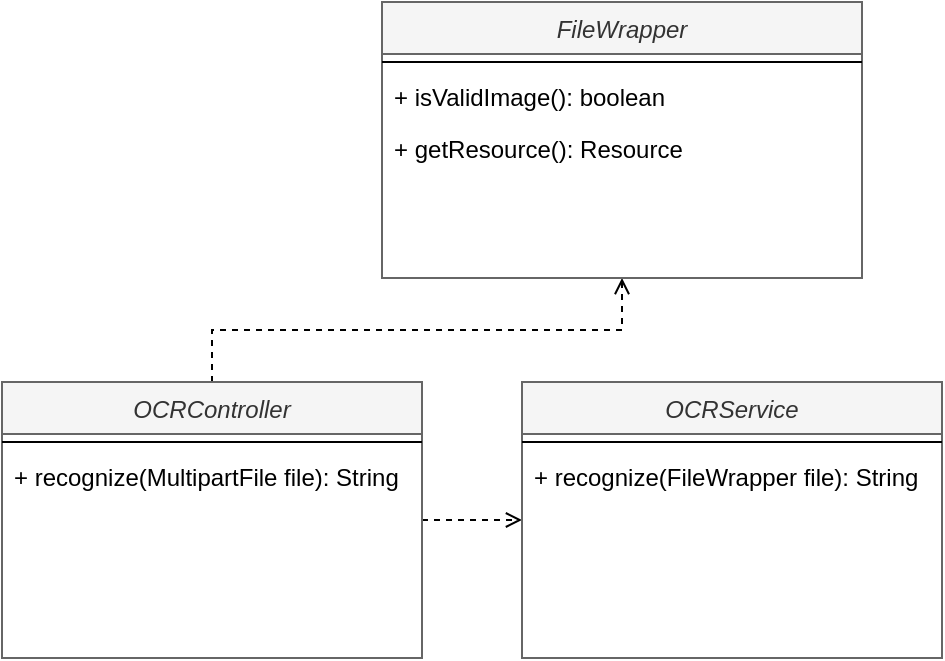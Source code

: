 <mxfile version="18.0.4" type="device" pages="10"><diagram id="YQ6loEQRRFLZ7PNJybXh" name="SRP"><mxGraphModel dx="1038" dy="539" grid="1" gridSize="10" guides="1" tooltips="1" connect="1" arrows="1" fold="1" page="1" pageScale="1" pageWidth="291" pageHeight="413" math="0" shadow="0"><root><mxCell id="n8W3kZ4_m4mxfmEv4_aM-0"/><mxCell id="n8W3kZ4_m4mxfmEv4_aM-1" parent="n8W3kZ4_m4mxfmEv4_aM-0"/><mxCell id="tIx6r2jIf3pHZD-fVgvO-0" style="edgeStyle=orthogonalEdgeStyle;rounded=0;orthogonalLoop=1;jettySize=auto;html=1;entryX=0.5;entryY=1;entryDx=0;entryDy=0;dashed=1;endArrow=open;endFill=0;" parent="n8W3kZ4_m4mxfmEv4_aM-1" source="tIx6r2jIf3pHZD-fVgvO-2" target="tIx6r2jIf3pHZD-fVgvO-9" edge="1"><mxGeometry relative="1" as="geometry"/></mxCell><mxCell id="tIx6r2jIf3pHZD-fVgvO-1" style="rounded=0;orthogonalLoop=1;jettySize=auto;html=1;entryX=0;entryY=0.5;entryDx=0;entryDy=0;endArrow=open;endFill=0;dashed=1;" parent="n8W3kZ4_m4mxfmEv4_aM-1" source="tIx6r2jIf3pHZD-fVgvO-2" target="tIx6r2jIf3pHZD-fVgvO-6" edge="1"><mxGeometry relative="1" as="geometry"/></mxCell><mxCell id="tIx6r2jIf3pHZD-fVgvO-2" value="OCRController&#10;" style="swimlane;fontStyle=2;align=center;verticalAlign=top;childLayout=stackLayout;horizontal=1;startSize=26;horizontalStack=0;resizeParent=1;resizeLast=0;collapsible=1;marginBottom=0;rounded=0;shadow=0;strokeWidth=1;fillColor=#f5f5f5;fontColor=#333333;strokeColor=#666666;" parent="n8W3kZ4_m4mxfmEv4_aM-1" vertex="1"><mxGeometry x="130" y="330" width="210" height="138" as="geometry"><mxRectangle x="230" y="140" width="160" height="26" as="alternateBounds"/></mxGeometry></mxCell><mxCell id="tIx6r2jIf3pHZD-fVgvO-3" value="" style="line;html=1;strokeWidth=1;align=left;verticalAlign=middle;spacingTop=-1;spacingLeft=3;spacingRight=3;rotatable=0;labelPosition=right;points=[];portConstraint=eastwest;" parent="tIx6r2jIf3pHZD-fVgvO-2" vertex="1"><mxGeometry y="26" width="210" height="8" as="geometry"/></mxCell><mxCell id="tIx6r2jIf3pHZD-fVgvO-4" value="+ recognize(MultipartFile file): String" style="text;align=left;verticalAlign=top;spacingLeft=4;spacingRight=4;overflow=hidden;rotatable=0;points=[[0,0.5],[1,0.5]];portConstraint=eastwest;" parent="tIx6r2jIf3pHZD-fVgvO-2" vertex="1"><mxGeometry y="34" width="210" height="26" as="geometry"/></mxCell><mxCell id="tIx6r2jIf3pHZD-fVgvO-6" value="OCRService&#10;" style="swimlane;fontStyle=2;align=center;verticalAlign=top;childLayout=stackLayout;horizontal=1;startSize=26;horizontalStack=0;resizeParent=1;resizeLast=0;collapsible=1;marginBottom=0;rounded=0;shadow=0;strokeWidth=1;fillColor=#f5f5f5;fontColor=#333333;strokeColor=#666666;" parent="n8W3kZ4_m4mxfmEv4_aM-1" vertex="1"><mxGeometry x="390" y="330" width="210" height="138" as="geometry"><mxRectangle x="230" y="140" width="160" height="26" as="alternateBounds"/></mxGeometry></mxCell><mxCell id="tIx6r2jIf3pHZD-fVgvO-7" value="" style="line;html=1;strokeWidth=1;align=left;verticalAlign=middle;spacingTop=-1;spacingLeft=3;spacingRight=3;rotatable=0;labelPosition=right;points=[];portConstraint=eastwest;" parent="tIx6r2jIf3pHZD-fVgvO-6" vertex="1"><mxGeometry y="26" width="210" height="8" as="geometry"/></mxCell><mxCell id="tIx6r2jIf3pHZD-fVgvO-8" value="+ recognize(FileWrapper file): String " style="text;align=left;verticalAlign=top;spacingLeft=4;spacingRight=4;overflow=hidden;rotatable=0;points=[[0,0.5],[1,0.5]];portConstraint=eastwest;" parent="tIx6r2jIf3pHZD-fVgvO-6" vertex="1"><mxGeometry y="34" width="210" height="26" as="geometry"/></mxCell><mxCell id="tIx6r2jIf3pHZD-fVgvO-9" value="FileWrapper&#10;" style="swimlane;fontStyle=2;align=center;verticalAlign=top;childLayout=stackLayout;horizontal=1;startSize=26;horizontalStack=0;resizeParent=1;resizeLast=0;collapsible=1;marginBottom=0;rounded=0;shadow=0;strokeWidth=1;fillColor=#f5f5f5;fontColor=#333333;strokeColor=#666666;" parent="n8W3kZ4_m4mxfmEv4_aM-1" vertex="1"><mxGeometry x="320" y="140" width="240" height="138" as="geometry"><mxRectangle x="280" y="360" width="160" height="26" as="alternateBounds"/></mxGeometry></mxCell><mxCell id="tIx6r2jIf3pHZD-fVgvO-10" value="" style="line;html=1;strokeWidth=1;align=left;verticalAlign=middle;spacingTop=-1;spacingLeft=3;spacingRight=3;rotatable=0;labelPosition=right;points=[];portConstraint=eastwest;" parent="tIx6r2jIf3pHZD-fVgvO-9" vertex="1"><mxGeometry y="26" width="240" height="8" as="geometry"/></mxCell><mxCell id="tIx6r2jIf3pHZD-fVgvO-11" value="+ isValidImage(): boolean" style="text;align=left;verticalAlign=top;spacingLeft=4;spacingRight=4;overflow=hidden;rotatable=0;points=[[0,0.5],[1,0.5]];portConstraint=eastwest;" parent="tIx6r2jIf3pHZD-fVgvO-9" vertex="1"><mxGeometry y="34" width="240" height="26" as="geometry"/></mxCell><mxCell id="tIx6r2jIf3pHZD-fVgvO-12" value="+ getResource(): Resource" style="text;align=left;verticalAlign=top;spacingLeft=4;spacingRight=4;overflow=hidden;rotatable=0;points=[[0,0.5],[1,0.5]];portConstraint=eastwest;" parent="tIx6r2jIf3pHZD-fVgvO-9" vertex="1"><mxGeometry y="60" width="240" height="26" as="geometry"/></mxCell></root></mxGraphModel></diagram><diagram name="NOT SRP" id="XWznT8jJ3SkioKerYgwa"><mxGraphModel dx="1038" dy="481" grid="1" gridSize="10" guides="1" tooltips="1" connect="1" arrows="1" fold="1" page="1" pageScale="1" pageWidth="291" pageHeight="413" math="0" shadow="0"><root><mxCell id="7e5U3avpvrvUzQgCMtPq-0"/><mxCell id="7e5U3avpvrvUzQgCMtPq-1" parent="7e5U3avpvrvUzQgCMtPq-0"/><mxCell id="7e5U3avpvrvUzQgCMtPq-4" value="OCRController&#10;" style="swimlane;fontStyle=2;align=center;verticalAlign=top;childLayout=stackLayout;horizontal=1;startSize=26;horizontalStack=0;resizeParent=1;resizeLast=0;collapsible=1;marginBottom=0;rounded=0;shadow=0;strokeWidth=1;fillColor=#f5f5f5;fontColor=#333333;strokeColor=#666666;" parent="7e5U3avpvrvUzQgCMtPq-1" vertex="1"><mxGeometry x="130" y="330" width="250" height="138" as="geometry"><mxRectangle x="230" y="140" width="160" height="26" as="alternateBounds"/></mxGeometry></mxCell><mxCell id="7e5U3avpvrvUzQgCMtPq-5" value="" style="line;html=1;strokeWidth=1;align=left;verticalAlign=middle;spacingTop=-1;spacingLeft=3;spacingRight=3;rotatable=0;labelPosition=right;points=[];portConstraint=eastwest;" parent="7e5U3avpvrvUzQgCMtPq-4" vertex="1"><mxGeometry y="26" width="250" height="8" as="geometry"/></mxCell><mxCell id="7e5U3avpvrvUzQgCMtPq-6" value="+ recognize(MultipartFile file): String" style="text;align=left;verticalAlign=top;spacingLeft=4;spacingRight=4;overflow=hidden;rotatable=0;points=[[0,0.5],[1,0.5]];portConstraint=eastwest;" parent="7e5U3avpvrvUzQgCMtPq-4" vertex="1"><mxGeometry y="34" width="250" height="26" as="geometry"/></mxCell><mxCell id="JldR6ssvIlun7iLcNrYV-0" value="+ isValidImage(MultipartFile file): boolean" style="text;align=left;verticalAlign=top;spacingLeft=4;spacingRight=4;overflow=hidden;rotatable=0;points=[[0,0.5],[1,0.5]];portConstraint=eastwest;" parent="7e5U3avpvrvUzQgCMtPq-4" vertex="1"><mxGeometry y="60" width="250" height="26" as="geometry"/></mxCell><mxCell id="JldR6ssvIlun7iLcNrYV-1" value="+ getResource(MultipartFile file): Resource" style="text;align=left;verticalAlign=top;spacingLeft=4;spacingRight=4;overflow=hidden;rotatable=0;points=[[0,0.5],[1,0.5]];portConstraint=eastwest;" parent="7e5U3avpvrvUzQgCMtPq-4" vertex="1"><mxGeometry y="86" width="250" height="26" as="geometry"/></mxCell><mxCell id="FMs3b0FgY2jh4w4Gss0y-0" value="+ getTextFromImage(Resource file): String" style="text;align=left;verticalAlign=top;spacingLeft=4;spacingRight=4;overflow=hidden;rotatable=0;points=[[0,0.5],[1,0.5]];portConstraint=eastwest;" parent="7e5U3avpvrvUzQgCMtPq-4" vertex="1"><mxGeometry y="112" width="250" height="26" as="geometry"/></mxCell></root></mxGraphModel></diagram><diagram id="NRC8JS833mdCoEEJy70I" name="OCP"><mxGraphModel dx="1038" dy="481" grid="1" gridSize="10" guides="1" tooltips="1" connect="1" arrows="1" fold="1" page="1" pageScale="1" pageWidth="291" pageHeight="413" math="0" shadow="0"><root><mxCell id="VWyt9mNXnqkW4xv4Y34--0"/><mxCell id="VWyt9mNXnqkW4xv4Y34--1" parent="VWyt9mNXnqkW4xv4Y34--0"/><mxCell id="IvAJyjAvfcfMvSVhWAoI-0" style="edgeStyle=orthogonalEdgeStyle;rounded=0;orthogonalLoop=1;jettySize=auto;html=1;entryX=0.5;entryY=1;entryDx=0;entryDy=0;dashed=1;endArrow=open;endFill=0;" parent="VWyt9mNXnqkW4xv4Y34--1" source="IvAJyjAvfcfMvSVhWAoI-2" target="IvAJyjAvfcfMvSVhWAoI-9" edge="1"><mxGeometry relative="1" as="geometry"/></mxCell><mxCell id="IvAJyjAvfcfMvSVhWAoI-1" style="rounded=0;orthogonalLoop=1;jettySize=auto;html=1;entryX=0;entryY=0.5;entryDx=0;entryDy=0;endArrow=open;endFill=0;dashed=1;" parent="VWyt9mNXnqkW4xv4Y34--1" source="IvAJyjAvfcfMvSVhWAoI-2" target="IvAJyjAvfcfMvSVhWAoI-6" edge="1"><mxGeometry relative="1" as="geometry"/></mxCell><mxCell id="IvAJyjAvfcfMvSVhWAoI-2" value="OCRController&#10;" style="swimlane;fontStyle=2;align=center;verticalAlign=top;childLayout=stackLayout;horizontal=1;startSize=26;horizontalStack=0;resizeParent=1;resizeLast=0;collapsible=1;marginBottom=0;rounded=0;shadow=0;strokeWidth=1;fillColor=#f5f5f5;fontColor=#333333;strokeColor=#666666;" parent="VWyt9mNXnqkW4xv4Y34--1" vertex="1"><mxGeometry x="174" y="330" width="210" height="138" as="geometry"><mxRectangle x="230" y="140" width="160" height="26" as="alternateBounds"/></mxGeometry></mxCell><mxCell id="IvAJyjAvfcfMvSVhWAoI-3" value="" style="line;html=1;strokeWidth=1;align=left;verticalAlign=middle;spacingTop=-1;spacingLeft=3;spacingRight=3;rotatable=0;labelPosition=right;points=[];portConstraint=eastwest;" parent="IvAJyjAvfcfMvSVhWAoI-2" vertex="1"><mxGeometry y="26" width="210" height="8" as="geometry"/></mxCell><mxCell id="IvAJyjAvfcfMvSVhWAoI-4" value="+ recognize(MultipartFile file): String" style="text;align=left;verticalAlign=top;spacingLeft=4;spacingRight=4;overflow=hidden;rotatable=0;points=[[0,0.5],[1,0.5]];portConstraint=eastwest;" parent="IvAJyjAvfcfMvSVhWAoI-2" vertex="1"><mxGeometry y="34" width="210" height="26" as="geometry"/></mxCell><mxCell id="IvAJyjAvfcfMvSVhWAoI-5" style="edgeStyle=none;rounded=0;orthogonalLoop=1;jettySize=auto;html=1;dashed=1;endArrow=open;endFill=0;entryX=0.5;entryY=1;entryDx=0;entryDy=0;" parent="VWyt9mNXnqkW4xv4Y34--1" source="IvAJyjAvfcfMvSVhWAoI-6" target="IvAJyjAvfcfMvSVhWAoI-20" edge="1"><mxGeometry relative="1" as="geometry"><mxPoint x="640" y="730" as="targetPoint"/><Array as="points"><mxPoint x="720" y="400"/><mxPoint x="720" y="790"/><mxPoint x="720" y="940"/><mxPoint x="520" y="940"/><mxPoint x="269" y="940"/></Array></mxGeometry></mxCell><mxCell id="bXeddKiCfaJLnxMuGh6p-0" style="edgeStyle=orthogonalEdgeStyle;rounded=0;orthogonalLoop=1;jettySize=auto;html=1;dashed=1;entryX=1;entryY=0.5;entryDx=0;entryDy=0;endArrow=open;endFill=0;" parent="VWyt9mNXnqkW4xv4Y34--1" source="IvAJyjAvfcfMvSVhWAoI-6" target="IvAJyjAvfcfMvSVhWAoI-26" edge="1"><mxGeometry relative="1" as="geometry"><mxPoint x="720" y="630" as="targetPoint"/><Array as="points"><mxPoint x="720" y="399"/><mxPoint x="720" y="809"/></Array></mxGeometry></mxCell><mxCell id="IvAJyjAvfcfMvSVhWAoI-6" value="OCRService&#10;" style="swimlane;fontStyle=2;align=center;verticalAlign=top;childLayout=stackLayout;horizontal=1;startSize=26;horizontalStack=0;resizeParent=1;resizeLast=0;collapsible=1;marginBottom=0;rounded=0;shadow=0;strokeWidth=1;fillColor=#f5f5f5;fontColor=#333333;strokeColor=#666666;" parent="VWyt9mNXnqkW4xv4Y34--1" vertex="1"><mxGeometry x="398" y="330" width="210" height="138" as="geometry"><mxRectangle x="230" y="140" width="160" height="26" as="alternateBounds"/></mxGeometry></mxCell><mxCell id="IvAJyjAvfcfMvSVhWAoI-7" value="" style="line;html=1;strokeWidth=1;align=left;verticalAlign=middle;spacingTop=-1;spacingLeft=3;spacingRight=3;rotatable=0;labelPosition=right;points=[];portConstraint=eastwest;" parent="IvAJyjAvfcfMvSVhWAoI-6" vertex="1"><mxGeometry y="26" width="210" height="8" as="geometry"/></mxCell><mxCell id="IvAJyjAvfcfMvSVhWAoI-8" value="+ recognize(FileWrapper file): String " style="text;align=left;verticalAlign=top;spacingLeft=4;spacingRight=4;overflow=hidden;rotatable=0;points=[[0,0.5],[1,0.5]];portConstraint=eastwest;" parent="IvAJyjAvfcfMvSVhWAoI-6" vertex="1"><mxGeometry y="34" width="210" height="26" as="geometry"/></mxCell><mxCell id="IvAJyjAvfcfMvSVhWAoI-9" value="FileWrapper&#10;" style="swimlane;fontStyle=2;align=center;verticalAlign=top;childLayout=stackLayout;horizontal=1;startSize=26;horizontalStack=0;resizeParent=1;resizeLast=0;collapsible=1;marginBottom=0;rounded=0;shadow=0;strokeWidth=1;fillColor=#f5f5f5;fontColor=#333333;strokeColor=#666666;" parent="VWyt9mNXnqkW4xv4Y34--1" vertex="1"><mxGeometry x="364" y="140" width="240" height="138" as="geometry"><mxRectangle x="280" y="360" width="160" height="26" as="alternateBounds"/></mxGeometry></mxCell><mxCell id="IvAJyjAvfcfMvSVhWAoI-10" value="" style="line;html=1;strokeWidth=1;align=left;verticalAlign=middle;spacingTop=-1;spacingLeft=3;spacingRight=3;rotatable=0;labelPosition=right;points=[];portConstraint=eastwest;" parent="IvAJyjAvfcfMvSVhWAoI-9" vertex="1"><mxGeometry y="26" width="240" height="8" as="geometry"/></mxCell><mxCell id="IvAJyjAvfcfMvSVhWAoI-11" value="+ isValidImage(): boolean" style="text;align=left;verticalAlign=top;spacingLeft=4;spacingRight=4;overflow=hidden;rotatable=0;points=[[0,0.5],[1,0.5]];portConstraint=eastwest;" parent="IvAJyjAvfcfMvSVhWAoI-9" vertex="1"><mxGeometry y="34" width="240" height="26" as="geometry"/></mxCell><mxCell id="IvAJyjAvfcfMvSVhWAoI-12" value="+ getResource(): Resource" style="text;align=left;verticalAlign=top;spacingLeft=4;spacingRight=4;overflow=hidden;rotatable=0;points=[[0,0.5],[1,0.5]];portConstraint=eastwest;" parent="IvAJyjAvfcfMvSVhWAoI-9" vertex="1"><mxGeometry y="60" width="240" height="26" as="geometry"/></mxCell><mxCell id="IvAJyjAvfcfMvSVhWAoI-13" value="AbstractTextOCR" style="swimlane;fontStyle=2;align=center;verticalAlign=top;childLayout=stackLayout;horizontal=1;startSize=26;horizontalStack=0;resizeParent=1;resizeLast=0;collapsible=1;marginBottom=0;rounded=0;shadow=0;strokeWidth=1;fillColor=#dae8fc;strokeColor=#6c8ebf;" parent="VWyt9mNXnqkW4xv4Y34--1" vertex="1"><mxGeometry x="298" y="520" width="310" height="138" as="geometry"><mxRectangle x="230" y="140" width="160" height="26" as="alternateBounds"/></mxGeometry></mxCell><mxCell id="IvAJyjAvfcfMvSVhWAoI-14" value="" style="line;html=1;strokeWidth=1;align=left;verticalAlign=middle;spacingTop=-1;spacingLeft=3;spacingRight=3;rotatable=0;labelPosition=right;points=[];portConstraint=eastwest;" parent="IvAJyjAvfcfMvSVhWAoI-13" vertex="1"><mxGeometry y="26" width="310" height="8" as="geometry"/></mxCell><mxCell id="IvAJyjAvfcfMvSVhWAoI-15" value="+ retrieveTextFromImage(FileWrapper file): String " style="text;align=left;verticalAlign=top;spacingLeft=4;spacingRight=4;overflow=hidden;rotatable=0;points=[[0,0.5],[1,0.5]];portConstraint=eastwest;" parent="IvAJyjAvfcfMvSVhWAoI-13" vertex="1"><mxGeometry y="34" width="310" height="26" as="geometry"/></mxCell><mxCell id="IvAJyjAvfcfMvSVhWAoI-19" style="edgeStyle=orthogonalEdgeStyle;rounded=0;orthogonalLoop=1;jettySize=auto;html=1;entryX=0.5;entryY=1;entryDx=0;entryDy=0;" parent="VWyt9mNXnqkW4xv4Y34--1" source="IvAJyjAvfcfMvSVhWAoI-20" target="IvAJyjAvfcfMvSVhWAoI-13" edge="1"><mxGeometry relative="1" as="geometry"><Array as="points"><mxPoint x="259" y="700"/><mxPoint x="453" y="700"/></Array></mxGeometry></mxCell><mxCell id="IvAJyjAvfcfMvSVhWAoI-20" value="    GoogleTextOCR&#10;" style="swimlane;fontStyle=2;align=center;verticalAlign=top;childLayout=stackLayout;horizontal=1;startSize=26;horizontalStack=0;resizeParent=1;resizeLast=0;collapsible=1;marginBottom=0;rounded=0;shadow=0;strokeWidth=1;fillColor=#dae8fc;strokeColor=#6c8ebf;" parent="VWyt9mNXnqkW4xv4Y34--1" vertex="1"><mxGeometry x="164" y="740" width="210" height="138" as="geometry"><mxRectangle x="230" y="140" width="160" height="26" as="alternateBounds"/></mxGeometry></mxCell><mxCell id="IvAJyjAvfcfMvSVhWAoI-21" value="" style="line;html=1;strokeWidth=1;align=left;verticalAlign=middle;spacingTop=-1;spacingLeft=3;spacingRight=3;rotatable=0;labelPosition=right;points=[];portConstraint=eastwest;" parent="IvAJyjAvfcfMvSVhWAoI-20" vertex="1"><mxGeometry y="26" width="210" height="8" as="geometry"/></mxCell><mxCell id="IvAJyjAvfcfMvSVhWAoI-22" value="+ retrieveTextFromImage(FileWrapper file): String " style="text;align=left;verticalAlign=top;spacingLeft=4;spacingRight=4;overflow=hidden;rotatable=0;points=[[0,0.5],[1,0.5]];portConstraint=eastwest;" parent="IvAJyjAvfcfMvSVhWAoI-20" vertex="1"><mxGeometry y="34" width="210" height="26" as="geometry"/></mxCell><mxCell id="IvAJyjAvfcfMvSVhWAoI-25" style="edgeStyle=orthogonalEdgeStyle;rounded=0;orthogonalLoop=1;jettySize=auto;html=1;entryX=0.5;entryY=1;entryDx=0;entryDy=0;" parent="VWyt9mNXnqkW4xv4Y34--1" source="IvAJyjAvfcfMvSVhWAoI-26" target="IvAJyjAvfcfMvSVhWAoI-13" edge="1"><mxGeometry relative="1" as="geometry"><Array as="points"><mxPoint x="549" y="700"/><mxPoint x="453" y="700"/></Array></mxGeometry></mxCell><mxCell id="IvAJyjAvfcfMvSVhWAoI-26" value="    AmazonTextOCR&#10;" style="swimlane;fontStyle=2;align=center;verticalAlign=top;childLayout=stackLayout;horizontal=1;startSize=26;horizontalStack=0;resizeParent=1;resizeLast=0;collapsible=1;marginBottom=0;rounded=0;shadow=0;strokeWidth=1;fillColor=#dae8fc;strokeColor=#6c8ebf;" parent="VWyt9mNXnqkW4xv4Y34--1" vertex="1"><mxGeometry x="404" y="740" width="260" height="138" as="geometry"><mxRectangle x="230" y="140" width="160" height="26" as="alternateBounds"/></mxGeometry></mxCell><mxCell id="IvAJyjAvfcfMvSVhWAoI-27" value="" style="line;html=1;strokeWidth=1;align=left;verticalAlign=middle;spacingTop=-1;spacingLeft=3;spacingRight=3;rotatable=0;labelPosition=right;points=[];portConstraint=eastwest;" parent="IvAJyjAvfcfMvSVhWAoI-26" vertex="1"><mxGeometry y="26" width="260" height="8" as="geometry"/></mxCell><mxCell id="IvAJyjAvfcfMvSVhWAoI-28" value="+ retrieveTextFromImage(FileWrapper file): String " style="text;align=left;verticalAlign=top;spacingLeft=4;spacingRight=4;overflow=hidden;rotatable=0;points=[[0,0.5],[1,0.5]];portConstraint=eastwest;" parent="IvAJyjAvfcfMvSVhWAoI-26" vertex="1"><mxGeometry y="34" width="260" height="26" as="geometry"/></mxCell></root></mxGraphModel></diagram><diagram name="NOT OCP" id="ndeOt6jvOr7ual29dDGg"><mxGraphModel dx="1038" dy="481" grid="1" gridSize="10" guides="1" tooltips="1" connect="1" arrows="1" fold="1" page="1" pageScale="1" pageWidth="291" pageHeight="413" math="0" shadow="0"><root><mxCell id="4a3QZwsWphsQG3cvxDta-0"/><mxCell id="4a3QZwsWphsQG3cvxDta-1" parent="4a3QZwsWphsQG3cvxDta-0"/><mxCell id="4a3QZwsWphsQG3cvxDta-2" style="edgeStyle=orthogonalEdgeStyle;rounded=0;orthogonalLoop=1;jettySize=auto;html=1;entryX=0.5;entryY=1;entryDx=0;entryDy=0;dashed=1;endArrow=open;endFill=0;" parent="4a3QZwsWphsQG3cvxDta-1" source="4a3QZwsWphsQG3cvxDta-4" target="4a3QZwsWphsQG3cvxDta-10" edge="1"><mxGeometry relative="1" as="geometry"/></mxCell><mxCell id="4a3QZwsWphsQG3cvxDta-3" style="rounded=0;orthogonalLoop=1;jettySize=auto;html=1;entryX=0;entryY=0.5;entryDx=0;entryDy=0;endArrow=open;endFill=0;dashed=1;" parent="4a3QZwsWphsQG3cvxDta-1" source="4a3QZwsWphsQG3cvxDta-4" target="4a3QZwsWphsQG3cvxDta-7" edge="1"><mxGeometry relative="1" as="geometry"/></mxCell><mxCell id="4a3QZwsWphsQG3cvxDta-4" value="OCRController&#10;" style="swimlane;fontStyle=2;align=center;verticalAlign=top;childLayout=stackLayout;horizontal=1;startSize=26;horizontalStack=0;resizeParent=1;resizeLast=0;collapsible=1;marginBottom=0;rounded=0;shadow=0;strokeWidth=1;fillColor=#f5f5f5;fontColor=#333333;strokeColor=#666666;" parent="4a3QZwsWphsQG3cvxDta-1" vertex="1"><mxGeometry x="130" y="330" width="210" height="138" as="geometry"><mxRectangle x="230" y="140" width="160" height="26" as="alternateBounds"/></mxGeometry></mxCell><mxCell id="4a3QZwsWphsQG3cvxDta-5" value="" style="line;html=1;strokeWidth=1;align=left;verticalAlign=middle;spacingTop=-1;spacingLeft=3;spacingRight=3;rotatable=0;labelPosition=right;points=[];portConstraint=eastwest;" parent="4a3QZwsWphsQG3cvxDta-4" vertex="1"><mxGeometry y="26" width="210" height="8" as="geometry"/></mxCell><mxCell id="4a3QZwsWphsQG3cvxDta-6" value="+ recognize(MultipartFile file): String" style="text;align=left;verticalAlign=top;spacingLeft=4;spacingRight=4;overflow=hidden;rotatable=0;points=[[0,0.5],[1,0.5]];portConstraint=eastwest;" parent="4a3QZwsWphsQG3cvxDta-4" vertex="1"><mxGeometry y="34" width="210" height="26" as="geometry"/></mxCell><mxCell id="4a3QZwsWphsQG3cvxDta-7" value="OCRService&#10;" style="swimlane;fontStyle=2;align=center;verticalAlign=top;childLayout=stackLayout;horizontal=1;startSize=26;horizontalStack=0;resizeParent=1;resizeLast=0;collapsible=1;marginBottom=0;rounded=0;shadow=0;strokeWidth=1;fillColor=#f5f5f5;fontColor=#333333;strokeColor=#666666;" parent="4a3QZwsWphsQG3cvxDta-1" vertex="1"><mxGeometry x="390" y="330" width="330" height="138" as="geometry"><mxRectangle x="230" y="140" width="160" height="26" as="alternateBounds"/></mxGeometry></mxCell><mxCell id="4a3QZwsWphsQG3cvxDta-8" value="" style="line;html=1;strokeWidth=1;align=left;verticalAlign=middle;spacingTop=-1;spacingLeft=3;spacingRight=3;rotatable=0;labelPosition=right;points=[];portConstraint=eastwest;" parent="4a3QZwsWphsQG3cvxDta-7" vertex="1"><mxGeometry y="26" width="330" height="8" as="geometry"/></mxCell><mxCell id="4a3QZwsWphsQG3cvxDta-9" value="+ recognize(FileWrapper file): String " style="text;align=left;verticalAlign=top;spacingLeft=4;spacingRight=4;overflow=hidden;rotatable=0;points=[[0,0.5],[1,0.5]];portConstraint=eastwest;" parent="4a3QZwsWphsQG3cvxDta-7" vertex="1"><mxGeometry y="34" width="330" height="26" as="geometry"/></mxCell><mxCell id="msLxt2WoSvMDHqZcgFpy-0" value="+ recognizeGoogle(FileWrapper file): String " style="text;align=left;verticalAlign=top;spacingLeft=4;spacingRight=4;overflow=hidden;rotatable=0;points=[[0,0.5],[1,0.5]];portConstraint=eastwest;" parent="4a3QZwsWphsQG3cvxDta-7" vertex="1"><mxGeometry y="60" width="330" height="26" as="geometry"/></mxCell><mxCell id="msLxt2WoSvMDHqZcgFpy-1" value="+ recognizeAmazon(FileWrapper file): String " style="text;align=left;verticalAlign=top;spacingLeft=4;spacingRight=4;overflow=hidden;rotatable=0;points=[[0,0.5],[1,0.5]];portConstraint=eastwest;" parent="4a3QZwsWphsQG3cvxDta-7" vertex="1"><mxGeometry y="86" width="330" height="26" as="geometry"/></mxCell><mxCell id="4a3QZwsWphsQG3cvxDta-10" value="FileWrapper&#10;" style="swimlane;fontStyle=2;align=center;verticalAlign=top;childLayout=stackLayout;horizontal=1;startSize=26;horizontalStack=0;resizeParent=1;resizeLast=0;collapsible=1;marginBottom=0;rounded=0;shadow=0;strokeWidth=1;fillColor=#f5f5f5;fontColor=#333333;strokeColor=#666666;" parent="4a3QZwsWphsQG3cvxDta-1" vertex="1"><mxGeometry x="320" y="140" width="240" height="138" as="geometry"><mxRectangle x="280" y="360" width="160" height="26" as="alternateBounds"/></mxGeometry></mxCell><mxCell id="4a3QZwsWphsQG3cvxDta-11" value="" style="line;html=1;strokeWidth=1;align=left;verticalAlign=middle;spacingTop=-1;spacingLeft=3;spacingRight=3;rotatable=0;labelPosition=right;points=[];portConstraint=eastwest;" parent="4a3QZwsWphsQG3cvxDta-10" vertex="1"><mxGeometry y="26" width="240" height="8" as="geometry"/></mxCell><mxCell id="4a3QZwsWphsQG3cvxDta-12" value="+ isValidImage(): boolean" style="text;align=left;verticalAlign=top;spacingLeft=4;spacingRight=4;overflow=hidden;rotatable=0;points=[[0,0.5],[1,0.5]];portConstraint=eastwest;" parent="4a3QZwsWphsQG3cvxDta-10" vertex="1"><mxGeometry y="34" width="240" height="26" as="geometry"/></mxCell><mxCell id="4a3QZwsWphsQG3cvxDta-13" value="+ getResource(): Resource" style="text;align=left;verticalAlign=top;spacingLeft=4;spacingRight=4;overflow=hidden;rotatable=0;points=[[0,0.5],[1,0.5]];portConstraint=eastwest;" parent="4a3QZwsWphsQG3cvxDta-10" vertex="1"><mxGeometry y="60" width="240" height="26" as="geometry"/></mxCell></root></mxGraphModel></diagram><diagram id="BZgSEEYVc1yKtiwmPjJ5" name="LSP"><mxGraphModel dx="1038" dy="481" grid="1" gridSize="10" guides="1" tooltips="1" connect="1" arrows="1" fold="1" page="1" pageScale="1" pageWidth="291" pageHeight="413" math="0" shadow="0"><root><mxCell id="PeBmOR_dvgPwmPjGzDea-0"/><mxCell id="PeBmOR_dvgPwmPjGzDea-1" parent="PeBmOR_dvgPwmPjGzDea-0"/><mxCell id="9tkRYLva9uKRXrnLoE7L-0" style="edgeStyle=orthogonalEdgeStyle;rounded=0;orthogonalLoop=1;jettySize=auto;html=1;entryX=0.5;entryY=1;entryDx=0;entryDy=0;dashed=1;endArrow=open;endFill=0;" parent="PeBmOR_dvgPwmPjGzDea-1" source="9tkRYLva9uKRXrnLoE7L-2" target="9tkRYLva9uKRXrnLoE7L-9" edge="1"><mxGeometry relative="1" as="geometry"/></mxCell><mxCell id="9tkRYLva9uKRXrnLoE7L-1" style="rounded=0;orthogonalLoop=1;jettySize=auto;html=1;entryX=0;entryY=0.5;entryDx=0;entryDy=0;endArrow=open;endFill=0;dashed=1;" parent="PeBmOR_dvgPwmPjGzDea-1" source="9tkRYLva9uKRXrnLoE7L-2" target="9tkRYLva9uKRXrnLoE7L-6" edge="1"><mxGeometry relative="1" as="geometry"/></mxCell><mxCell id="9tkRYLva9uKRXrnLoE7L-2" value="OCRController&#10;" style="swimlane;fontStyle=2;align=center;verticalAlign=top;childLayout=stackLayout;horizontal=1;startSize=26;horizontalStack=0;resizeParent=1;resizeLast=0;collapsible=1;marginBottom=0;rounded=0;shadow=0;strokeWidth=1;fillColor=#f5f5f5;fontColor=#333333;strokeColor=#666666;" parent="PeBmOR_dvgPwmPjGzDea-1" vertex="1"><mxGeometry x="330" y="330" width="210" height="138" as="geometry"><mxRectangle x="230" y="140" width="160" height="26" as="alternateBounds"/></mxGeometry></mxCell><mxCell id="9tkRYLva9uKRXrnLoE7L-3" value="" style="line;html=1;strokeWidth=1;align=left;verticalAlign=middle;spacingTop=-1;spacingLeft=3;spacingRight=3;rotatable=0;labelPosition=right;points=[];portConstraint=eastwest;" parent="9tkRYLva9uKRXrnLoE7L-2" vertex="1"><mxGeometry y="26" width="210" height="8" as="geometry"/></mxCell><mxCell id="9tkRYLva9uKRXrnLoE7L-4" value="+ recognize(MultipartFile file): String" style="text;align=left;verticalAlign=top;spacingLeft=4;spacingRight=4;overflow=hidden;rotatable=0;points=[[0,0.5],[1,0.5]];portConstraint=eastwest;" parent="9tkRYLva9uKRXrnLoE7L-2" vertex="1"><mxGeometry y="34" width="210" height="26" as="geometry"/></mxCell><mxCell id="9tkRYLva9uKRXrnLoE7L-6" value="OCRService&#10;" style="swimlane;fontStyle=2;align=center;verticalAlign=top;childLayout=stackLayout;horizontal=1;startSize=26;horizontalStack=0;resizeParent=1;resizeLast=0;collapsible=1;marginBottom=0;rounded=0;shadow=0;strokeWidth=1;fillColor=#f5f5f5;fontColor=#333333;strokeColor=#666666;" parent="PeBmOR_dvgPwmPjGzDea-1" vertex="1"><mxGeometry x="554" y="330" width="210" height="138" as="geometry"><mxRectangle x="230" y="140" width="160" height="26" as="alternateBounds"/></mxGeometry></mxCell><mxCell id="9tkRYLva9uKRXrnLoE7L-7" value="" style="line;html=1;strokeWidth=1;align=left;verticalAlign=middle;spacingTop=-1;spacingLeft=3;spacingRight=3;rotatable=0;labelPosition=right;points=[];portConstraint=eastwest;" parent="9tkRYLva9uKRXrnLoE7L-6" vertex="1"><mxGeometry y="26" width="210" height="8" as="geometry"/></mxCell><mxCell id="9tkRYLva9uKRXrnLoE7L-8" value="+ recognize(FileWrapper file): String " style="text;align=left;verticalAlign=top;spacingLeft=4;spacingRight=4;overflow=hidden;rotatable=0;points=[[0,0.5],[1,0.5]];portConstraint=eastwest;" parent="9tkRYLva9uKRXrnLoE7L-6" vertex="1"><mxGeometry y="34" width="210" height="26" as="geometry"/></mxCell><mxCell id="9tkRYLva9uKRXrnLoE7L-9" value="FileWrapper&#10;" style="swimlane;fontStyle=2;align=center;verticalAlign=top;childLayout=stackLayout;horizontal=1;startSize=26;horizontalStack=0;resizeParent=1;resizeLast=0;collapsible=1;marginBottom=0;rounded=0;shadow=0;strokeWidth=1;fillColor=#f5f5f5;fontColor=#333333;strokeColor=#666666;" parent="PeBmOR_dvgPwmPjGzDea-1" vertex="1"><mxGeometry x="520" y="140" width="240" height="138" as="geometry"><mxRectangle x="280" y="360" width="160" height="26" as="alternateBounds"/></mxGeometry></mxCell><mxCell id="9tkRYLva9uKRXrnLoE7L-10" value="" style="line;html=1;strokeWidth=1;align=left;verticalAlign=middle;spacingTop=-1;spacingLeft=3;spacingRight=3;rotatable=0;labelPosition=right;points=[];portConstraint=eastwest;" parent="9tkRYLva9uKRXrnLoE7L-9" vertex="1"><mxGeometry y="26" width="240" height="8" as="geometry"/></mxCell><mxCell id="9tkRYLva9uKRXrnLoE7L-11" value="+ isValidImage(): boolean" style="text;align=left;verticalAlign=top;spacingLeft=4;spacingRight=4;overflow=hidden;rotatable=0;points=[[0,0.5],[1,0.5]];portConstraint=eastwest;" parent="9tkRYLva9uKRXrnLoE7L-9" vertex="1"><mxGeometry y="34" width="240" height="26" as="geometry"/></mxCell><mxCell id="9tkRYLva9uKRXrnLoE7L-12" value="+ getResource(): Resource" style="text;align=left;verticalAlign=top;spacingLeft=4;spacingRight=4;overflow=hidden;rotatable=0;points=[[0,0.5],[1,0.5]];portConstraint=eastwest;" parent="9tkRYLva9uKRXrnLoE7L-9" vertex="1"><mxGeometry y="60" width="240" height="26" as="geometry"/></mxCell><mxCell id="9tkRYLva9uKRXrnLoE7L-13" value="AbstractTextOCR" style="swimlane;fontStyle=2;align=center;verticalAlign=top;childLayout=stackLayout;horizontal=1;startSize=26;horizontalStack=0;resizeParent=1;resizeLast=0;collapsible=1;marginBottom=0;rounded=0;shadow=0;strokeWidth=1;fillColor=#dae8fc;strokeColor=#6c8ebf;" parent="PeBmOR_dvgPwmPjGzDea-1" vertex="1"><mxGeometry x="454" y="520" width="310" height="138" as="geometry"><mxRectangle x="230" y="140" width="160" height="26" as="alternateBounds"/></mxGeometry></mxCell><mxCell id="9tkRYLva9uKRXrnLoE7L-14" value="" style="line;html=1;strokeWidth=1;align=left;verticalAlign=middle;spacingTop=-1;spacingLeft=3;spacingRight=3;rotatable=0;labelPosition=right;points=[];portConstraint=eastwest;" parent="9tkRYLva9uKRXrnLoE7L-13" vertex="1"><mxGeometry y="26" width="310" height="8" as="geometry"/></mxCell><mxCell id="9tkRYLva9uKRXrnLoE7L-15" value="+ retrieveTextFromImage(FileWrapper file): String " style="text;align=left;verticalAlign=top;spacingLeft=4;spacingRight=4;overflow=hidden;rotatable=0;points=[[0,0.5],[1,0.5]];portConstraint=eastwest;" parent="9tkRYLva9uKRXrnLoE7L-13" vertex="1"><mxGeometry y="34" width="310" height="26" as="geometry"/></mxCell><mxCell id="9tkRYLva9uKRXrnLoE7L-16" value="+ availableCotes(): Long" style="text;align=left;verticalAlign=top;spacingLeft=4;spacingRight=4;overflow=hidden;rotatable=0;points=[[0,0.5],[1,0.5]];portConstraint=eastwest;fontStyle=1;fontSize=14;" parent="9tkRYLva9uKRXrnLoE7L-13" vertex="1"><mxGeometry y="60" width="310" height="26" as="geometry"/></mxCell><mxCell id="9tkRYLva9uKRXrnLoE7L-18" value="+ getCotesStorage(): Optional&lt;ICotesStorage&gt;" style="text;align=left;verticalAlign=top;spacingLeft=4;spacingRight=4;overflow=hidden;rotatable=0;points=[[0,0.5],[1,0.5]];portConstraint=eastwest;fontStyle=1;fontSize=14;" parent="9tkRYLva9uKRXrnLoE7L-13" vertex="1"><mxGeometry y="86" width="310" height="26" as="geometry"/></mxCell><mxCell id="9tkRYLva9uKRXrnLoE7L-19" style="edgeStyle=orthogonalEdgeStyle;rounded=0;orthogonalLoop=1;jettySize=auto;html=1;entryX=0.5;entryY=1;entryDx=0;entryDy=0;" parent="PeBmOR_dvgPwmPjGzDea-1" source="9tkRYLva9uKRXrnLoE7L-20" target="9tkRYLva9uKRXrnLoE7L-13" edge="1"><mxGeometry relative="1" as="geometry"><Array as="points"><mxPoint x="415" y="700"/><mxPoint x="609" y="700"/></Array></mxGeometry></mxCell><mxCell id="9tkRYLva9uKRXrnLoE7L-20" value="    GoogleTextOCR&#10;" style="swimlane;fontStyle=2;align=center;verticalAlign=top;childLayout=stackLayout;horizontal=1;startSize=26;horizontalStack=0;resizeParent=1;resizeLast=0;collapsible=1;marginBottom=0;rounded=0;shadow=0;strokeWidth=1;fillColor=#dae8fc;strokeColor=#6c8ebf;" parent="PeBmOR_dvgPwmPjGzDea-1" vertex="1"><mxGeometry x="260" y="740" width="310" height="138" as="geometry"><mxRectangle x="230" y="140" width="160" height="26" as="alternateBounds"/></mxGeometry></mxCell><mxCell id="9tkRYLva9uKRXrnLoE7L-21" value="" style="line;html=1;strokeWidth=1;align=left;verticalAlign=middle;spacingTop=-1;spacingLeft=3;spacingRight=3;rotatable=0;labelPosition=right;points=[];portConstraint=eastwest;" parent="9tkRYLva9uKRXrnLoE7L-20" vertex="1"><mxGeometry y="26" width="310" height="8" as="geometry"/></mxCell><mxCell id="9tkRYLva9uKRXrnLoE7L-22" value="+ retrieveTextFromImage(FileWrapper file): String " style="text;align=left;verticalAlign=top;spacingLeft=4;spacingRight=4;overflow=hidden;rotatable=0;points=[[0,0.5],[1,0.5]];portConstraint=eastwest;" parent="9tkRYLva9uKRXrnLoE7L-20" vertex="1"><mxGeometry y="34" width="310" height="26" as="geometry"/></mxCell><mxCell id="9tkRYLva9uKRXrnLoE7L-24" value="+ getCotesStorage(): Optional&lt;LocalStorageCotes&gt;" style="text;align=left;verticalAlign=top;spacingLeft=4;spacingRight=4;overflow=hidden;rotatable=0;points=[[0,0.5],[1,0.5]];portConstraint=eastwest;fontStyle=1;fontSize=14;" parent="9tkRYLva9uKRXrnLoE7L-20" vertex="1"><mxGeometry y="60" width="310" height="26" as="geometry"/></mxCell><mxCell id="9tkRYLva9uKRXrnLoE7L-25" style="edgeStyle=orthogonalEdgeStyle;rounded=0;orthogonalLoop=1;jettySize=auto;html=1;entryX=0.5;entryY=1;entryDx=0;entryDy=0;" parent="PeBmOR_dvgPwmPjGzDea-1" source="9tkRYLva9uKRXrnLoE7L-26" target="9tkRYLva9uKRXrnLoE7L-13" edge="1"><mxGeometry relative="1" as="geometry"><Array as="points"><mxPoint x="705" y="700"/><mxPoint x="609" y="700"/></Array></mxGeometry></mxCell><mxCell id="9tkRYLva9uKRXrnLoE7L-26" value="    AmazonTextOCR&#10;" style="swimlane;fontStyle=2;align=center;verticalAlign=top;childLayout=stackLayout;horizontal=1;startSize=26;horizontalStack=0;resizeParent=1;resizeLast=0;collapsible=1;marginBottom=0;rounded=0;shadow=0;strokeWidth=1;fillColor=#dae8fc;strokeColor=#6c8ebf;" parent="PeBmOR_dvgPwmPjGzDea-1" vertex="1"><mxGeometry x="590" y="740" width="260" height="138" as="geometry"><mxRectangle x="230" y="140" width="160" height="26" as="alternateBounds"/></mxGeometry></mxCell><mxCell id="9tkRYLva9uKRXrnLoE7L-27" value="" style="line;html=1;strokeWidth=1;align=left;verticalAlign=middle;spacingTop=-1;spacingLeft=3;spacingRight=3;rotatable=0;labelPosition=right;points=[];portConstraint=eastwest;" parent="9tkRYLva9uKRXrnLoE7L-26" vertex="1"><mxGeometry y="26" width="260" height="8" as="geometry"/></mxCell><mxCell id="9tkRYLva9uKRXrnLoE7L-28" value="+ retrieveTextFromImage(FileWrapper file): String " style="text;align=left;verticalAlign=top;spacingLeft=4;spacingRight=4;overflow=hidden;rotatable=0;points=[[0,0.5],[1,0.5]];portConstraint=eastwest;" parent="9tkRYLva9uKRXrnLoE7L-26" vertex="1"><mxGeometry y="34" width="260" height="26" as="geometry"/></mxCell><mxCell id="9tkRYLva9uKRXrnLoE7L-30" value="    ICotesStorage&#10;" style="swimlane;fontStyle=2;align=center;verticalAlign=top;childLayout=stackLayout;horizontal=1;startSize=26;horizontalStack=0;resizeParent=1;resizeLast=0;collapsible=1;marginBottom=0;rounded=0;shadow=0;strokeWidth=1;fillColor=#d5e8d4;strokeColor=#82b366;" parent="PeBmOR_dvgPwmPjGzDea-1" vertex="1"><mxGeometry x="50" y="510" width="210" height="138" as="geometry"><mxRectangle x="230" y="140" width="160" height="26" as="alternateBounds"/></mxGeometry></mxCell><mxCell id="9tkRYLva9uKRXrnLoE7L-31" value="" style="line;html=1;strokeWidth=1;align=left;verticalAlign=middle;spacingTop=-1;spacingLeft=3;spacingRight=3;rotatable=0;labelPosition=right;points=[];portConstraint=eastwest;" parent="9tkRYLva9uKRXrnLoE7L-30" vertex="1"><mxGeometry y="26" width="210" height="8" as="geometry"/></mxCell><mxCell id="9tkRYLva9uKRXrnLoE7L-32" value="+ decrementLimite(): void " style="text;align=left;verticalAlign=top;spacingLeft=4;spacingRight=4;overflow=hidden;rotatable=0;points=[[0,0.5],[1,0.5]];portConstraint=eastwest;" parent="9tkRYLva9uKRXrnLoE7L-30" vertex="1"><mxGeometry y="34" width="210" height="26" as="geometry"/></mxCell><mxCell id="9tkRYLva9uKRXrnLoE7L-33" value="+ getAvailableCotes(): long" style="text;align=left;verticalAlign=top;spacingLeft=4;spacingRight=4;overflow=hidden;rotatable=0;points=[[0,0.5],[1,0.5]];portConstraint=eastwest;" parent="9tkRYLva9uKRXrnLoE7L-30" vertex="1"><mxGeometry y="60" width="210" height="26" as="geometry"/></mxCell><mxCell id="9tkRYLva9uKRXrnLoE7L-34" style="edgeStyle=none;rounded=0;orthogonalLoop=1;jettySize=auto;html=1;endArrow=block;endFill=1;" parent="PeBmOR_dvgPwmPjGzDea-1" source="9tkRYLva9uKRXrnLoE7L-35" edge="1"><mxGeometry relative="1" as="geometry"><mxPoint x="135" y="650" as="targetPoint"/><Array as="points"><mxPoint x="135" y="680"/></Array></mxGeometry></mxCell><mxCell id="9tkRYLva9uKRXrnLoE7L-35" value="    LocalStorageCotes&#10;" style="swimlane;fontStyle=2;align=center;verticalAlign=top;childLayout=stackLayout;horizontal=1;startSize=26;horizontalStack=0;resizeParent=1;resizeLast=0;collapsible=1;marginBottom=0;rounded=0;shadow=0;strokeWidth=1;fillColor=#d5e8d4;strokeColor=#82b366;" parent="PeBmOR_dvgPwmPjGzDea-1" vertex="1"><mxGeometry x="30" y="720" width="210" height="138" as="geometry"><mxRectangle x="230" y="140" width="160" height="26" as="alternateBounds"/></mxGeometry></mxCell><mxCell id="9tkRYLva9uKRXrnLoE7L-36" value="" style="line;html=1;strokeWidth=1;align=left;verticalAlign=middle;spacingTop=-1;spacingLeft=3;spacingRight=3;rotatable=0;labelPosition=right;points=[];portConstraint=eastwest;" parent="9tkRYLva9uKRXrnLoE7L-35" vertex="1"><mxGeometry y="26" width="210" height="8" as="geometry"/></mxCell><mxCell id="9tkRYLva9uKRXrnLoE7L-37" value="+ decrementLimite(): void " style="text;align=left;verticalAlign=top;spacingLeft=4;spacingRight=4;overflow=hidden;rotatable=0;points=[[0,0.5],[1,0.5]];portConstraint=eastwest;" parent="9tkRYLva9uKRXrnLoE7L-35" vertex="1"><mxGeometry y="34" width="210" height="26" as="geometry"/></mxCell><mxCell id="9tkRYLva9uKRXrnLoE7L-38" value="+ getAvailableCotes(): long" style="text;align=left;verticalAlign=top;spacingLeft=4;spacingRight=4;overflow=hidden;rotatable=0;points=[[0,0.5],[1,0.5]];portConstraint=eastwest;" parent="9tkRYLva9uKRXrnLoE7L-35" vertex="1"><mxGeometry y="60" width="210" height="26" as="geometry"/></mxCell><mxCell id="9tkRYLva9uKRXrnLoE7L-49" style="edgeStyle=orthogonalEdgeStyle;rounded=0;orthogonalLoop=1;jettySize=auto;html=1;dashed=1;entryX=1;entryY=0.75;entryDx=0;entryDy=0;" parent="PeBmOR_dvgPwmPjGzDea-1" source="9tkRYLva9uKRXrnLoE7L-18" target="9tkRYLva9uKRXrnLoE7L-30" edge="1"><mxGeometry relative="1" as="geometry"><mxPoint x="270" y="645" as="targetPoint"/><Array as="points"><mxPoint x="357" y="614"/></Array></mxGeometry></mxCell><mxCell id="wDVxDOlMoWz4D0S7iWXz-1" style="edgeStyle=orthogonalEdgeStyle;rounded=0;orthogonalLoop=1;jettySize=auto;html=1;dashed=1;entryX=1;entryY=0.5;entryDx=0;entryDy=0;endArrow=open;endFill=0;" parent="PeBmOR_dvgPwmPjGzDea-1" edge="1"><mxGeometry relative="1" as="geometry"><mxPoint x="770" y="410" as="sourcePoint"/><mxPoint x="856" y="819.0" as="targetPoint"/><Array as="points"><mxPoint x="912" y="409"/><mxPoint x="912" y="819"/></Array></mxGeometry></mxCell><mxCell id="VkUOwehPA2Bvs8Z8nnKh-0" style="edgeStyle=none;rounded=0;orthogonalLoop=1;jettySize=auto;html=1;dashed=1;endArrow=open;endFill=0;entryX=0.5;entryY=1;entryDx=0;entryDy=0;" parent="PeBmOR_dvgPwmPjGzDea-1" edge="1"><mxGeometry relative="1" as="geometry"><mxPoint x="770" y="411" as="sourcePoint"/><mxPoint x="460.0" y="888.52" as="targetPoint"/><Array as="points"><mxPoint x="911" y="410.52"/><mxPoint x="911" y="800.52"/><mxPoint x="911" y="950.52"/><mxPoint x="711" y="950.52"/><mxPoint x="460" y="950.52"/></Array></mxGeometry></mxCell></root></mxGraphModel></diagram><diagram name="NOT LSP" id="gtM7C5r_-B0U95ITifWu"><mxGraphModel dx="1221" dy="566" grid="1" gridSize="10" guides="1" tooltips="1" connect="1" arrows="1" fold="1" page="1" pageScale="1" pageWidth="291" pageHeight="413" math="0" shadow="0"><root><mxCell id="zWAndAfHNlmi15uQi52J-0"/><mxCell id="zWAndAfHNlmi15uQi52J-1" parent="zWAndAfHNlmi15uQi52J-0"/><mxCell id="zWAndAfHNlmi15uQi52J-2" style="edgeStyle=orthogonalEdgeStyle;rounded=0;orthogonalLoop=1;jettySize=auto;html=1;entryX=0.5;entryY=1;entryDx=0;entryDy=0;dashed=1;endArrow=open;endFill=0;" parent="zWAndAfHNlmi15uQi52J-1" source="zWAndAfHNlmi15uQi52J-4" target="zWAndAfHNlmi15uQi52J-11" edge="1"><mxGeometry relative="1" as="geometry"/></mxCell><mxCell id="zWAndAfHNlmi15uQi52J-3" style="rounded=0;orthogonalLoop=1;jettySize=auto;html=1;entryX=0;entryY=0.5;entryDx=0;entryDy=0;endArrow=open;endFill=0;dashed=1;" parent="zWAndAfHNlmi15uQi52J-1" source="zWAndAfHNlmi15uQi52J-4" target="zWAndAfHNlmi15uQi52J-8" edge="1"><mxGeometry relative="1" as="geometry"/></mxCell><mxCell id="zWAndAfHNlmi15uQi52J-4" value="OCRController&#10;" style="swimlane;fontStyle=2;align=center;verticalAlign=top;childLayout=stackLayout;horizontal=1;startSize=26;horizontalStack=0;resizeParent=1;resizeLast=0;collapsible=1;marginBottom=0;rounded=0;shadow=0;strokeWidth=1;fillColor=#f5f5f5;fontColor=#333333;strokeColor=#666666;" parent="zWAndAfHNlmi15uQi52J-1" vertex="1"><mxGeometry x="174" y="330" width="210" height="138" as="geometry"><mxRectangle x="230" y="140" width="160" height="26" as="alternateBounds"/></mxGeometry></mxCell><mxCell id="zWAndAfHNlmi15uQi52J-5" value="" style="line;html=1;strokeWidth=1;align=left;verticalAlign=middle;spacingTop=-1;spacingLeft=3;spacingRight=3;rotatable=0;labelPosition=right;points=[];portConstraint=eastwest;" parent="zWAndAfHNlmi15uQi52J-4" vertex="1"><mxGeometry y="26" width="210" height="8" as="geometry"/></mxCell><mxCell id="zWAndAfHNlmi15uQi52J-6" value="+ recognize(MultipartFile file): String" style="text;align=left;verticalAlign=top;spacingLeft=4;spacingRight=4;overflow=hidden;rotatable=0;points=[[0,0.5],[1,0.5]];portConstraint=eastwest;" parent="zWAndAfHNlmi15uQi52J-4" vertex="1"><mxGeometry y="34" width="210" height="26" as="geometry"/></mxCell><mxCell id="zWAndAfHNlmi15uQi52J-8" value="OCRService&#10;" style="swimlane;fontStyle=2;align=center;verticalAlign=top;childLayout=stackLayout;horizontal=1;startSize=26;horizontalStack=0;resizeParent=1;resizeLast=0;collapsible=1;marginBottom=0;rounded=0;shadow=0;strokeWidth=1;fillColor=#f5f5f5;fontColor=#333333;strokeColor=#666666;" parent="zWAndAfHNlmi15uQi52J-1" vertex="1"><mxGeometry x="398" y="330" width="210" height="138" as="geometry"><mxRectangle x="230" y="140" width="160" height="26" as="alternateBounds"/></mxGeometry></mxCell><mxCell id="zWAndAfHNlmi15uQi52J-9" value="" style="line;html=1;strokeWidth=1;align=left;verticalAlign=middle;spacingTop=-1;spacingLeft=3;spacingRight=3;rotatable=0;labelPosition=right;points=[];portConstraint=eastwest;" parent="zWAndAfHNlmi15uQi52J-8" vertex="1"><mxGeometry y="26" width="210" height="8" as="geometry"/></mxCell><mxCell id="zWAndAfHNlmi15uQi52J-10" value="+ recognize(FileWrapper file): String " style="text;align=left;verticalAlign=top;spacingLeft=4;spacingRight=4;overflow=hidden;rotatable=0;points=[[0,0.5],[1,0.5]];portConstraint=eastwest;" parent="zWAndAfHNlmi15uQi52J-8" vertex="1"><mxGeometry y="34" width="210" height="26" as="geometry"/></mxCell><mxCell id="zWAndAfHNlmi15uQi52J-11" value="FileWrapper&#10;" style="swimlane;fontStyle=2;align=center;verticalAlign=top;childLayout=stackLayout;horizontal=1;startSize=26;horizontalStack=0;resizeParent=1;resizeLast=0;collapsible=1;marginBottom=0;rounded=0;shadow=0;strokeWidth=1;fillColor=#f5f5f5;fontColor=#333333;strokeColor=#666666;" parent="zWAndAfHNlmi15uQi52J-1" vertex="1"><mxGeometry x="364" y="140" width="240" height="138" as="geometry"><mxRectangle x="280" y="360" width="160" height="26" as="alternateBounds"/></mxGeometry></mxCell><mxCell id="zWAndAfHNlmi15uQi52J-12" value="" style="line;html=1;strokeWidth=1;align=left;verticalAlign=middle;spacingTop=-1;spacingLeft=3;spacingRight=3;rotatable=0;labelPosition=right;points=[];portConstraint=eastwest;" parent="zWAndAfHNlmi15uQi52J-11" vertex="1"><mxGeometry y="26" width="240" height="8" as="geometry"/></mxCell><mxCell id="zWAndAfHNlmi15uQi52J-13" value="+ isValidImage(): boolean" style="text;align=left;verticalAlign=top;spacingLeft=4;spacingRight=4;overflow=hidden;rotatable=0;points=[[0,0.5],[1,0.5]];portConstraint=eastwest;" parent="zWAndAfHNlmi15uQi52J-11" vertex="1"><mxGeometry y="34" width="240" height="26" as="geometry"/></mxCell><mxCell id="zWAndAfHNlmi15uQi52J-14" value="+ getResource(): Resource" style="text;align=left;verticalAlign=top;spacingLeft=4;spacingRight=4;overflow=hidden;rotatable=0;points=[[0,0.5],[1,0.5]];portConstraint=eastwest;" parent="zWAndAfHNlmi15uQi52J-11" vertex="1"><mxGeometry y="60" width="240" height="26" as="geometry"/></mxCell><mxCell id="zWAndAfHNlmi15uQi52J-15" value="AbstractTextOCR" style="swimlane;fontStyle=2;align=center;verticalAlign=top;childLayout=stackLayout;horizontal=1;startSize=26;horizontalStack=0;resizeParent=1;resizeLast=0;collapsible=1;marginBottom=0;rounded=0;shadow=0;strokeWidth=1;fillColor=#dae8fc;strokeColor=#6c8ebf;" parent="zWAndAfHNlmi15uQi52J-1" vertex="1"><mxGeometry x="298" y="520" width="310" height="138" as="geometry"><mxRectangle x="230" y="140" width="160" height="26" as="alternateBounds"/></mxGeometry></mxCell><mxCell id="zWAndAfHNlmi15uQi52J-16" value="" style="line;html=1;strokeWidth=1;align=left;verticalAlign=middle;spacingTop=-1;spacingLeft=3;spacingRight=3;rotatable=0;labelPosition=right;points=[];portConstraint=eastwest;" parent="zWAndAfHNlmi15uQi52J-15" vertex="1"><mxGeometry y="26" width="310" height="8" as="geometry"/></mxCell><mxCell id="zWAndAfHNlmi15uQi52J-17" value="+ retrieveTextFromImage(FileWrapper file): String " style="text;align=left;verticalAlign=top;spacingLeft=4;spacingRight=4;overflow=hidden;rotatable=0;points=[[0,0.5],[1,0.5]];portConstraint=eastwest;" parent="zWAndAfHNlmi15uQi52J-15" vertex="1"><mxGeometry y="34" width="310" height="26" as="geometry"/></mxCell><mxCell id="bcJ7J8MMREgRd6h5ATCW-0" value="+ decrementCotesLimite(): void " style="text;align=left;verticalAlign=top;spacingLeft=4;spacingRight=4;overflow=hidden;rotatable=0;points=[[0,0.5],[1,0.5]];portConstraint=eastwest;fontStyle=1;fontSize=14;" parent="zWAndAfHNlmi15uQi52J-15" vertex="1"><mxGeometry y="60" width="310" height="26" as="geometry"/></mxCell><mxCell id="j_4Mbwvt8DYO6HsIpFDJ-0" value="+ getAvailableCotes(): long" style="text;align=left;verticalAlign=top;spacingLeft=4;spacingRight=4;overflow=hidden;rotatable=0;points=[[0,0.5],[1,0.5]];portConstraint=eastwest;fontStyle=1;fontSize=14;" parent="zWAndAfHNlmi15uQi52J-15" vertex="1"><mxGeometry y="86" width="310" height="26" as="geometry"/></mxCell><mxCell id="zWAndAfHNlmi15uQi52J-18" style="edgeStyle=orthogonalEdgeStyle;rounded=0;orthogonalLoop=1;jettySize=auto;html=1;entryX=0.5;entryY=1;entryDx=0;entryDy=0;" parent="zWAndAfHNlmi15uQi52J-1" source="zWAndAfHNlmi15uQi52J-19" target="zWAndAfHNlmi15uQi52J-15" edge="1"><mxGeometry relative="1" as="geometry"><Array as="points"><mxPoint x="259" y="700"/><mxPoint x="453" y="700"/></Array></mxGeometry></mxCell><mxCell id="zWAndAfHNlmi15uQi52J-19" value="    GoogleTextOCR&#10;" style="swimlane;fontStyle=2;align=center;verticalAlign=top;childLayout=stackLayout;horizontal=1;startSize=26;horizontalStack=0;resizeParent=1;resizeLast=0;collapsible=1;marginBottom=0;rounded=0;shadow=0;strokeWidth=1;fillColor=#dae8fc;strokeColor=#6c8ebf;" parent="zWAndAfHNlmi15uQi52J-1" vertex="1"><mxGeometry x="164" y="740" width="210" height="138" as="geometry"><mxRectangle x="230" y="140" width="160" height="26" as="alternateBounds"/></mxGeometry></mxCell><mxCell id="zWAndAfHNlmi15uQi52J-20" value="" style="line;html=1;strokeWidth=1;align=left;verticalAlign=middle;spacingTop=-1;spacingLeft=3;spacingRight=3;rotatable=0;labelPosition=right;points=[];portConstraint=eastwest;" parent="zWAndAfHNlmi15uQi52J-19" vertex="1"><mxGeometry y="26" width="210" height="8" as="geometry"/></mxCell><mxCell id="zWAndAfHNlmi15uQi52J-21" value="+ retrieveTextFromImage(FileWrapper file): String " style="text;align=left;verticalAlign=top;spacingLeft=4;spacingRight=4;overflow=hidden;rotatable=0;points=[[0,0.5],[1,0.5]];portConstraint=eastwest;" parent="zWAndAfHNlmi15uQi52J-19" vertex="1"><mxGeometry y="34" width="210" height="26" as="geometry"/></mxCell><mxCell id="IYKqmvluuIVaI0lSVRsu-0" value="+ decrementCotesLimite(): void " style="text;align=left;verticalAlign=top;spacingLeft=4;spacingRight=4;overflow=hidden;rotatable=0;points=[[0,0.5],[1,0.5]];portConstraint=eastwest;fontStyle=1;fontSize=14;" parent="zWAndAfHNlmi15uQi52J-19" vertex="1"><mxGeometry y="60" width="210" height="26" as="geometry"/></mxCell><mxCell id="IYKqmvluuIVaI0lSVRsu-1" value="+ getAvailableCotes(): long" style="text;align=left;verticalAlign=top;spacingLeft=4;spacingRight=4;overflow=hidden;rotatable=0;points=[[0,0.5],[1,0.5]];portConstraint=eastwest;fontStyle=1;fontSize=14;" parent="zWAndAfHNlmi15uQi52J-19" vertex="1"><mxGeometry y="86" width="210" height="26" as="geometry"/></mxCell><mxCell id="zWAndAfHNlmi15uQi52J-22" style="edgeStyle=orthogonalEdgeStyle;rounded=0;orthogonalLoop=1;jettySize=auto;html=1;entryX=0.5;entryY=1;entryDx=0;entryDy=0;" parent="zWAndAfHNlmi15uQi52J-1" source="zWAndAfHNlmi15uQi52J-23" target="zWAndAfHNlmi15uQi52J-15" edge="1"><mxGeometry relative="1" as="geometry"><Array as="points"><mxPoint x="549" y="700"/><mxPoint x="453" y="700"/></Array></mxGeometry></mxCell><mxCell id="zWAndAfHNlmi15uQi52J-23" value="    AmazonTextOCR&#10;" style="swimlane;fontStyle=2;align=center;verticalAlign=top;childLayout=stackLayout;horizontal=1;startSize=26;horizontalStack=0;resizeParent=1;resizeLast=0;collapsible=1;marginBottom=0;rounded=0;shadow=0;strokeWidth=1;fillColor=#dae8fc;strokeColor=#6c8ebf;" parent="zWAndAfHNlmi15uQi52J-1" vertex="1"><mxGeometry x="404" y="740" width="260" height="138" as="geometry"><mxRectangle x="230" y="140" width="160" height="26" as="alternateBounds"/></mxGeometry></mxCell><mxCell id="zWAndAfHNlmi15uQi52J-24" value="" style="line;html=1;strokeWidth=1;align=left;verticalAlign=middle;spacingTop=-1;spacingLeft=3;spacingRight=3;rotatable=0;labelPosition=right;points=[];portConstraint=eastwest;" parent="zWAndAfHNlmi15uQi52J-23" vertex="1"><mxGeometry y="26" width="260" height="8" as="geometry"/></mxCell><mxCell id="zWAndAfHNlmi15uQi52J-25" value="+ retrieveTextFromImage(FileWrapper file): String " style="text;align=left;verticalAlign=top;spacingLeft=4;spacingRight=4;overflow=hidden;rotatable=0;points=[[0,0.5],[1,0.5]];portConstraint=eastwest;" parent="zWAndAfHNlmi15uQi52J-23" vertex="1"><mxGeometry y="34" width="260" height="26" as="geometry"/></mxCell><mxCell id="IYKqmvluuIVaI0lSVRsu-2" value="+ decrementCotesLimite(): void " style="text;align=left;verticalAlign=top;spacingLeft=4;spacingRight=4;overflow=hidden;rotatable=0;points=[[0,0.5],[1,0.5]];portConstraint=eastwest;fontStyle=1;fontSize=14;" parent="zWAndAfHNlmi15uQi52J-23" vertex="1"><mxGeometry y="60" width="260" height="26" as="geometry"/></mxCell><mxCell id="IYKqmvluuIVaI0lSVRsu-3" value="+ getAvailableCotes(): long" style="text;align=left;verticalAlign=top;spacingLeft=4;spacingRight=4;overflow=hidden;rotatable=0;points=[[0,0.5],[1,0.5]];portConstraint=eastwest;fontStyle=1;fontSize=14;" parent="zWAndAfHNlmi15uQi52J-23" vertex="1"><mxGeometry y="86" width="260" height="26" as="geometry"/></mxCell><mxCell id="OuLuviu3M6QHpS8TFmsF-0" style="edgeStyle=none;rounded=0;orthogonalLoop=1;jettySize=auto;html=1;dashed=1;endArrow=open;endFill=0;entryX=0.5;entryY=1;entryDx=0;entryDy=0;" parent="zWAndAfHNlmi15uQi52J-1" edge="1"><mxGeometry relative="1" as="geometry"><mxPoint x="608" y="413.48" as="sourcePoint"/><mxPoint x="298.0" y="891.0" as="targetPoint"/><Array as="points"><mxPoint x="749" y="413"/><mxPoint x="749" y="803"/><mxPoint x="749" y="953"/><mxPoint x="549" y="953"/><mxPoint x="298" y="953"/></Array></mxGeometry></mxCell><mxCell id="I8p8gN_4SJsvPqXKRcya-0" style="edgeStyle=orthogonalEdgeStyle;rounded=0;orthogonalLoop=1;jettySize=auto;html=1;dashed=1;entryX=1.01;entryY=-0.132;entryDx=0;entryDy=0;endArrow=open;endFill=0;entryPerimeter=0;" parent="zWAndAfHNlmi15uQi52J-1" target="IYKqmvluuIVaI0lSVRsu-3" edge="1"><mxGeometry relative="1" as="geometry"><mxPoint x="608" y="414" as="sourcePoint"/><mxPoint x="694" y="823.0" as="targetPoint"/><Array as="points"><mxPoint x="750" y="413"/><mxPoint x="750" y="823"/></Array></mxGeometry></mxCell></root></mxGraphModel></diagram><diagram id="IbHCP1IvCYo8LvknNUy3" name="ISP"><mxGraphModel dx="1038" dy="481" grid="1" gridSize="10" guides="1" tooltips="1" connect="1" arrows="1" fold="1" page="1" pageScale="1" pageWidth="827" pageHeight="1169" math="0" shadow="0"><root><mxCell id="8tUmrLTwccvVn8UZL41M-0"/><mxCell id="8tUmrLTwccvVn8UZL41M-1" parent="8tUmrLTwccvVn8UZL41M-0"/><mxCell id="InYwlA86SchqSM-s6cD5-0" style="edgeStyle=orthogonalEdgeStyle;rounded=0;orthogonalLoop=1;jettySize=auto;html=1;entryX=0.5;entryY=1;entryDx=0;entryDy=0;dashed=1;endArrow=open;endFill=0;" parent="8tUmrLTwccvVn8UZL41M-1" source="InYwlA86SchqSM-s6cD5-2" target="InYwlA86SchqSM-s6cD5-9" edge="1"><mxGeometry relative="1" as="geometry"/></mxCell><mxCell id="InYwlA86SchqSM-s6cD5-1" style="rounded=0;orthogonalLoop=1;jettySize=auto;html=1;entryX=0;entryY=0.5;entryDx=0;entryDy=0;endArrow=open;endFill=0;dashed=1;" parent="8tUmrLTwccvVn8UZL41M-1" source="InYwlA86SchqSM-s6cD5-2" target="InYwlA86SchqSM-s6cD5-6" edge="1"><mxGeometry relative="1" as="geometry"/></mxCell><mxCell id="InYwlA86SchqSM-s6cD5-2" value="OCRController&#10;" style="swimlane;fontStyle=2;align=center;verticalAlign=top;childLayout=stackLayout;horizontal=1;startSize=26;horizontalStack=0;resizeParent=1;resizeLast=0;collapsible=1;marginBottom=0;rounded=0;shadow=0;strokeWidth=1;fillColor=#f5f5f5;fontColor=#333333;strokeColor=#666666;" parent="8tUmrLTwccvVn8UZL41M-1" vertex="1"><mxGeometry x="330" y="330" width="210" height="138" as="geometry"><mxRectangle x="230" y="140" width="160" height="26" as="alternateBounds"/></mxGeometry></mxCell><mxCell id="InYwlA86SchqSM-s6cD5-3" value="" style="line;html=1;strokeWidth=1;align=left;verticalAlign=middle;spacingTop=-1;spacingLeft=3;spacingRight=3;rotatable=0;labelPosition=right;points=[];portConstraint=eastwest;" parent="InYwlA86SchqSM-s6cD5-2" vertex="1"><mxGeometry y="26" width="210" height="8" as="geometry"/></mxCell><mxCell id="InYwlA86SchqSM-s6cD5-4" value="+ recognize(MultipartFile file): String" style="text;align=left;verticalAlign=top;spacingLeft=4;spacingRight=4;overflow=hidden;rotatable=0;points=[[0,0.5],[1,0.5]];portConstraint=eastwest;" parent="InYwlA86SchqSM-s6cD5-2" vertex="1"><mxGeometry y="34" width="210" height="26" as="geometry"/></mxCell><mxCell id="InYwlA86SchqSM-s6cD5-6" value="OCRService&#10;" style="swimlane;fontStyle=2;align=center;verticalAlign=top;childLayout=stackLayout;horizontal=1;startSize=26;horizontalStack=0;resizeParent=1;resizeLast=0;collapsible=1;marginBottom=0;rounded=0;shadow=0;strokeWidth=1;fillColor=#f5f5f5;fontColor=#333333;strokeColor=#666666;" parent="8tUmrLTwccvVn8UZL41M-1" vertex="1"><mxGeometry x="554" y="330" width="210" height="138" as="geometry"><mxRectangle x="230" y="140" width="160" height="26" as="alternateBounds"/></mxGeometry></mxCell><mxCell id="InYwlA86SchqSM-s6cD5-7" value="" style="line;html=1;strokeWidth=1;align=left;verticalAlign=middle;spacingTop=-1;spacingLeft=3;spacingRight=3;rotatable=0;labelPosition=right;points=[];portConstraint=eastwest;" parent="InYwlA86SchqSM-s6cD5-6" vertex="1"><mxGeometry y="26" width="210" height="8" as="geometry"/></mxCell><mxCell id="InYwlA86SchqSM-s6cD5-8" value="+ recognize(FileWrapper file): String " style="text;align=left;verticalAlign=top;spacingLeft=4;spacingRight=4;overflow=hidden;rotatable=0;points=[[0,0.5],[1,0.5]];portConstraint=eastwest;" parent="InYwlA86SchqSM-s6cD5-6" vertex="1"><mxGeometry y="34" width="210" height="26" as="geometry"/></mxCell><mxCell id="InYwlA86SchqSM-s6cD5-9" value="FileWrapper&#10;" style="swimlane;fontStyle=2;align=center;verticalAlign=top;childLayout=stackLayout;horizontal=1;startSize=26;horizontalStack=0;resizeParent=1;resizeLast=0;collapsible=1;marginBottom=0;rounded=0;shadow=0;strokeWidth=1;fillColor=#f5f5f5;fontColor=#333333;strokeColor=#666666;" parent="8tUmrLTwccvVn8UZL41M-1" vertex="1"><mxGeometry x="520" y="140" width="240" height="138" as="geometry"><mxRectangle x="280" y="360" width="160" height="26" as="alternateBounds"/></mxGeometry></mxCell><mxCell id="InYwlA86SchqSM-s6cD5-10" value="" style="line;html=1;strokeWidth=1;align=left;verticalAlign=middle;spacingTop=-1;spacingLeft=3;spacingRight=3;rotatable=0;labelPosition=right;points=[];portConstraint=eastwest;" parent="InYwlA86SchqSM-s6cD5-9" vertex="1"><mxGeometry y="26" width="240" height="8" as="geometry"/></mxCell><mxCell id="InYwlA86SchqSM-s6cD5-11" value="+ isValidImage(): boolean" style="text;align=left;verticalAlign=top;spacingLeft=4;spacingRight=4;overflow=hidden;rotatable=0;points=[[0,0.5],[1,0.5]];portConstraint=eastwest;" parent="InYwlA86SchqSM-s6cD5-9" vertex="1"><mxGeometry y="34" width="240" height="26" as="geometry"/></mxCell><mxCell id="InYwlA86SchqSM-s6cD5-12" value="+ getResource(): Resource" style="text;align=left;verticalAlign=top;spacingLeft=4;spacingRight=4;overflow=hidden;rotatable=0;points=[[0,0.5],[1,0.5]];portConstraint=eastwest;" parent="InYwlA86SchqSM-s6cD5-9" vertex="1"><mxGeometry y="60" width="240" height="26" as="geometry"/></mxCell><mxCell id="InYwlA86SchqSM-s6cD5-13" value="AbstractTextOCR" style="swimlane;fontStyle=2;align=center;verticalAlign=top;childLayout=stackLayout;horizontal=1;startSize=26;horizontalStack=0;resizeParent=1;resizeLast=0;collapsible=1;marginBottom=0;rounded=0;shadow=0;strokeWidth=1;fillColor=#dae8fc;strokeColor=#6c8ebf;" parent="8tUmrLTwccvVn8UZL41M-1" vertex="1"><mxGeometry x="454" y="520" width="310" height="164" as="geometry"><mxRectangle x="230" y="140" width="160" height="26" as="alternateBounds"/></mxGeometry></mxCell><mxCell id="InYwlA86SchqSM-s6cD5-14" value="" style="line;html=1;strokeWidth=1;align=left;verticalAlign=middle;spacingTop=-1;spacingLeft=3;spacingRight=3;rotatable=0;labelPosition=right;points=[];portConstraint=eastwest;" parent="InYwlA86SchqSM-s6cD5-13" vertex="1"><mxGeometry y="26" width="310" height="8" as="geometry"/></mxCell><mxCell id="InYwlA86SchqSM-s6cD5-15" value="+ retrieveTextFromImage(FileWrapper file): String " style="text;align=left;verticalAlign=top;spacingLeft=4;spacingRight=4;overflow=hidden;rotatable=0;points=[[0,0.5],[1,0.5]];portConstraint=eastwest;" parent="InYwlA86SchqSM-s6cD5-13" vertex="1"><mxGeometry y="34" width="310" height="26" as="geometry"/></mxCell><mxCell id="InYwlA86SchqSM-s6cD5-16" value="+ availableCotes(): Long" style="text;align=left;verticalAlign=top;spacingLeft=4;spacingRight=4;overflow=hidden;rotatable=0;points=[[0,0.5],[1,0.5]];portConstraint=eastwest;" parent="InYwlA86SchqSM-s6cD5-13" vertex="1"><mxGeometry y="60" width="310" height="26" as="geometry"/></mxCell><mxCell id="InYwlA86SchqSM-s6cD5-17" value="+ getTextStorage(): LocalTextStorage&#10;" style="text;align=left;verticalAlign=top;spacingLeft=4;spacingRight=4;overflow=hidden;rotatable=0;points=[[0,0.5],[1,0.5]];portConstraint=eastwest;fontStyle=1;fontSize=14;" parent="InYwlA86SchqSM-s6cD5-13" vertex="1"><mxGeometry y="86" width="310" height="26" as="geometry"/></mxCell><mxCell id="InYwlA86SchqSM-s6cD5-18" value="+ getCotesStorage(): Optional&lt;ICotesStorage&gt;" style="text;align=left;verticalAlign=top;spacingLeft=4;spacingRight=4;overflow=hidden;rotatable=0;points=[[0,0.5],[1,0.5]];portConstraint=eastwest;" parent="InYwlA86SchqSM-s6cD5-13" vertex="1"><mxGeometry y="112" width="310" height="26" as="geometry"/></mxCell><mxCell id="InYwlA86SchqSM-s6cD5-19" style="edgeStyle=orthogonalEdgeStyle;rounded=0;orthogonalLoop=1;jettySize=auto;html=1;entryX=0.5;entryY=1;entryDx=0;entryDy=0;" parent="8tUmrLTwccvVn8UZL41M-1" source="InYwlA86SchqSM-s6cD5-20" target="InYwlA86SchqSM-s6cD5-13" edge="1"><mxGeometry relative="1" as="geometry"><Array as="points"><mxPoint x="415" y="700"/><mxPoint x="609" y="700"/></Array></mxGeometry></mxCell><mxCell id="InYwlA86SchqSM-s6cD5-20" value="    GoogleTextOCR&#10;" style="swimlane;fontStyle=2;align=center;verticalAlign=top;childLayout=stackLayout;horizontal=1;startSize=26;horizontalStack=0;resizeParent=1;resizeLast=0;collapsible=1;marginBottom=0;rounded=0;shadow=0;strokeWidth=1;fillColor=#dae8fc;strokeColor=#6c8ebf;" parent="8tUmrLTwccvVn8UZL41M-1" vertex="1"><mxGeometry x="244" y="740" width="296" height="138" as="geometry"><mxRectangle x="230" y="140" width="160" height="26" as="alternateBounds"/></mxGeometry></mxCell><mxCell id="InYwlA86SchqSM-s6cD5-21" value="" style="line;html=1;strokeWidth=1;align=left;verticalAlign=middle;spacingTop=-1;spacingLeft=3;spacingRight=3;rotatable=0;labelPosition=right;points=[];portConstraint=eastwest;" parent="InYwlA86SchqSM-s6cD5-20" vertex="1"><mxGeometry y="26" width="296" height="8" as="geometry"/></mxCell><mxCell id="InYwlA86SchqSM-s6cD5-22" value="+ retrieveTextFromImage(FileWrapper file): String " style="text;align=left;verticalAlign=top;spacingLeft=4;spacingRight=4;overflow=hidden;rotatable=0;points=[[0,0.5],[1,0.5]];portConstraint=eastwest;" parent="InYwlA86SchqSM-s6cD5-20" vertex="1"><mxGeometry y="34" width="296" height="26" as="geometry"/></mxCell><mxCell id="InYwlA86SchqSM-s6cD5-23" value="+ getTextStorage(): LocalTextStorage&#10;&#10;&#10;" style="text;align=left;verticalAlign=top;spacingLeft=4;spacingRight=4;overflow=hidden;rotatable=0;points=[[0,0.5],[1,0.5]];portConstraint=eastwest;fontStyle=1;fontSize=14;" parent="InYwlA86SchqSM-s6cD5-20" vertex="1"><mxGeometry y="60" width="296" height="26" as="geometry"/></mxCell><mxCell id="InYwlA86SchqSM-s6cD5-24" value="+ getCotesStorage(): Optional&lt;LocalStorageCotes&gt;" style="text;align=left;verticalAlign=top;spacingLeft=4;spacingRight=4;overflow=hidden;rotatable=0;points=[[0,0.5],[1,0.5]];portConstraint=eastwest;" parent="InYwlA86SchqSM-s6cD5-20" vertex="1"><mxGeometry y="86" width="296" height="26" as="geometry"/></mxCell><mxCell id="InYwlA86SchqSM-s6cD5-25" style="edgeStyle=orthogonalEdgeStyle;rounded=0;orthogonalLoop=1;jettySize=auto;html=1;entryX=0.5;entryY=1;entryDx=0;entryDy=0;" parent="8tUmrLTwccvVn8UZL41M-1" source="InYwlA86SchqSM-s6cD5-26" target="InYwlA86SchqSM-s6cD5-13" edge="1"><mxGeometry relative="1" as="geometry"><Array as="points"><mxPoint x="705" y="700"/><mxPoint x="609" y="700"/></Array></mxGeometry></mxCell><mxCell id="InYwlA86SchqSM-s6cD5-26" value="    AmazonTextOCR&#10;" style="swimlane;fontStyle=2;align=center;verticalAlign=top;childLayout=stackLayout;horizontal=1;startSize=26;horizontalStack=0;resizeParent=1;resizeLast=0;collapsible=1;marginBottom=0;rounded=0;shadow=0;strokeWidth=1;fillColor=#dae8fc;strokeColor=#6c8ebf;" parent="8tUmrLTwccvVn8UZL41M-1" vertex="1"><mxGeometry x="560" y="740" width="260" height="138" as="geometry"><mxRectangle x="230" y="140" width="160" height="26" as="alternateBounds"/></mxGeometry></mxCell><mxCell id="InYwlA86SchqSM-s6cD5-27" value="" style="line;html=1;strokeWidth=1;align=left;verticalAlign=middle;spacingTop=-1;spacingLeft=3;spacingRight=3;rotatable=0;labelPosition=right;points=[];portConstraint=eastwest;" parent="InYwlA86SchqSM-s6cD5-26" vertex="1"><mxGeometry y="26" width="260" height="8" as="geometry"/></mxCell><mxCell id="InYwlA86SchqSM-s6cD5-28" value="+ retrieveTextFromImage(FileWrapper file): String " style="text;align=left;verticalAlign=top;spacingLeft=4;spacingRight=4;overflow=hidden;rotatable=0;points=[[0,0.5],[1,0.5]];portConstraint=eastwest;" parent="InYwlA86SchqSM-s6cD5-26" vertex="1"><mxGeometry y="34" width="260" height="26" as="geometry"/></mxCell><mxCell id="InYwlA86SchqSM-s6cD5-56" value="+ getTextStorage(): LocalTextStorage&#10;&#10;&#10;" style="text;align=left;verticalAlign=top;spacingLeft=4;spacingRight=4;overflow=hidden;rotatable=0;points=[[0,0.5],[1,0.5]];portConstraint=eastwest;fontStyle=1;fontSize=14;" parent="InYwlA86SchqSM-s6cD5-26" vertex="1"><mxGeometry y="60" width="260" height="26" as="geometry"/></mxCell><mxCell id="InYwlA86SchqSM-s6cD5-30" value="    ICotesStorage&#10;" style="swimlane;fontStyle=2;align=center;verticalAlign=top;childLayout=stackLayout;horizontal=1;startSize=26;horizontalStack=0;resizeParent=1;resizeLast=0;collapsible=1;marginBottom=0;rounded=0;shadow=0;strokeWidth=1;fillColor=#d5e8d4;strokeColor=#82b366;" parent="8tUmrLTwccvVn8UZL41M-1" vertex="1"><mxGeometry x="60" y="510" width="210" height="138" as="geometry"><mxRectangle x="230" y="140" width="160" height="26" as="alternateBounds"/></mxGeometry></mxCell><mxCell id="InYwlA86SchqSM-s6cD5-31" value="" style="line;html=1;strokeWidth=1;align=left;verticalAlign=middle;spacingTop=-1;spacingLeft=3;spacingRight=3;rotatable=0;labelPosition=right;points=[];portConstraint=eastwest;" parent="InYwlA86SchqSM-s6cD5-30" vertex="1"><mxGeometry y="26" width="210" height="8" as="geometry"/></mxCell><mxCell id="InYwlA86SchqSM-s6cD5-32" value="+ decrementLimite(): void " style="text;align=left;verticalAlign=top;spacingLeft=4;spacingRight=4;overflow=hidden;rotatable=0;points=[[0,0.5],[1,0.5]];portConstraint=eastwest;" parent="InYwlA86SchqSM-s6cD5-30" vertex="1"><mxGeometry y="34" width="210" height="26" as="geometry"/></mxCell><mxCell id="InYwlA86SchqSM-s6cD5-33" value="+ getAvailableCotes(): long" style="text;align=left;verticalAlign=top;spacingLeft=4;spacingRight=4;overflow=hidden;rotatable=0;points=[[0,0.5],[1,0.5]];portConstraint=eastwest;" parent="InYwlA86SchqSM-s6cD5-30" vertex="1"><mxGeometry y="60" width="210" height="26" as="geometry"/></mxCell><mxCell id="InYwlA86SchqSM-s6cD5-34" style="edgeStyle=none;rounded=0;orthogonalLoop=1;jettySize=auto;html=1;entryX=0.25;entryY=1;entryDx=0;entryDy=0;endArrow=block;endFill=1;" parent="8tUmrLTwccvVn8UZL41M-1" source="InYwlA86SchqSM-s6cD5-35" target="InYwlA86SchqSM-s6cD5-30" edge="1"><mxGeometry relative="1" as="geometry"/></mxCell><mxCell id="InYwlA86SchqSM-s6cD5-35" value="    LocalStorageCotes&#10;" style="swimlane;fontStyle=2;align=center;verticalAlign=top;childLayout=stackLayout;horizontal=1;startSize=26;horizontalStack=0;resizeParent=1;resizeLast=0;collapsible=1;marginBottom=0;rounded=0;shadow=0;strokeWidth=1;fillColor=#d5e8d4;strokeColor=#82b366;" parent="8tUmrLTwccvVn8UZL41M-1" vertex="1"><mxGeometry x="10" y="740" width="210" height="138" as="geometry"><mxRectangle x="230" y="140" width="160" height="26" as="alternateBounds"/></mxGeometry></mxCell><mxCell id="InYwlA86SchqSM-s6cD5-36" value="" style="line;html=1;strokeWidth=1;align=left;verticalAlign=middle;spacingTop=-1;spacingLeft=3;spacingRight=3;rotatable=0;labelPosition=right;points=[];portConstraint=eastwest;" parent="InYwlA86SchqSM-s6cD5-35" vertex="1"><mxGeometry y="26" width="210" height="8" as="geometry"/></mxCell><mxCell id="InYwlA86SchqSM-s6cD5-37" value="+ decrementLimite(): void " style="text;align=left;verticalAlign=top;spacingLeft=4;spacingRight=4;overflow=hidden;rotatable=0;points=[[0,0.5],[1,0.5]];portConstraint=eastwest;" parent="InYwlA86SchqSM-s6cD5-35" vertex="1"><mxGeometry y="34" width="210" height="26" as="geometry"/></mxCell><mxCell id="InYwlA86SchqSM-s6cD5-38" value="+ getAvailableCotes(): long" style="text;align=left;verticalAlign=top;spacingLeft=4;spacingRight=4;overflow=hidden;rotatable=0;points=[[0,0.5],[1,0.5]];portConstraint=eastwest;" parent="InYwlA86SchqSM-s6cD5-35" vertex="1"><mxGeometry y="60" width="210" height="26" as="geometry"/></mxCell><mxCell id="InYwlA86SchqSM-s6cD5-39" value="    ITextStorage&#10;" style="swimlane;fontStyle=2;align=center;verticalAlign=top;childLayout=stackLayout;horizontal=1;startSize=26;horizontalStack=0;resizeParent=1;resizeLast=0;collapsible=1;marginBottom=0;rounded=0;shadow=0;strokeWidth=1;fillColor=#ffe6cc;strokeColor=#d79b00;" parent="8tUmrLTwccvVn8UZL41M-1" vertex="1"><mxGeometry x="20" y="110" width="310" height="138" as="geometry"><mxRectangle x="230" y="140" width="160" height="26" as="alternateBounds"/></mxGeometry></mxCell><mxCell id="InYwlA86SchqSM-s6cD5-40" value="" style="line;html=1;strokeWidth=1;align=left;verticalAlign=middle;spacingTop=-1;spacingLeft=3;spacingRight=3;rotatable=0;labelPosition=right;points=[];portConstraint=eastwest;" parent="InYwlA86SchqSM-s6cD5-39" vertex="1"><mxGeometry y="26" width="310" height="8" as="geometry"/></mxCell><mxCell id="InYwlA86SchqSM-s6cD5-41" value="+ saveOcr(String hashImage, String text): void " style="text;align=left;verticalAlign=top;spacingLeft=4;spacingRight=4;overflow=hidden;rotatable=0;points=[[0,0.5],[1,0.5]];portConstraint=eastwest;" parent="InYwlA86SchqSM-s6cD5-39" vertex="1"><mxGeometry y="34" width="310" height="26" as="geometry"/></mxCell><mxCell id="InYwlA86SchqSM-s6cD5-42" value="+ getOCRFromStorage(String hash): Optional&lt;String&gt;" style="text;align=left;verticalAlign=top;spacingLeft=4;spacingRight=4;overflow=hidden;rotatable=0;points=[[0,0.5],[1,0.5]];portConstraint=eastwest;" parent="InYwlA86SchqSM-s6cD5-39" vertex="1"><mxGeometry y="60" width="310" height="26" as="geometry"/></mxCell><mxCell id="InYwlA86SchqSM-s6cD5-43" style="edgeStyle=none;rounded=0;orthogonalLoop=1;jettySize=auto;html=1;endArrow=block;endFill=1;" parent="8tUmrLTwccvVn8UZL41M-1" source="InYwlA86SchqSM-s6cD5-44" edge="1"><mxGeometry relative="1" as="geometry"><mxPoint x="190" y="250" as="targetPoint"/><Array as="points"><mxPoint x="190" y="280"/></Array></mxGeometry></mxCell><mxCell id="InYwlA86SchqSM-s6cD5-44" value="    LocalTextStorage&#10;&#10;" style="swimlane;fontStyle=2;align=center;verticalAlign=top;childLayout=stackLayout;horizontal=1;startSize=26;horizontalStack=0;resizeParent=1;resizeLast=0;collapsible=1;marginBottom=0;rounded=0;shadow=0;strokeWidth=1;fillColor=#ffe6cc;strokeColor=#d79b00;" parent="8tUmrLTwccvVn8UZL41M-1" vertex="1"><mxGeometry x="90" y="340" width="210" height="138" as="geometry"><mxRectangle x="230" y="140" width="160" height="26" as="alternateBounds"/></mxGeometry></mxCell><mxCell id="InYwlA86SchqSM-s6cD5-45" value="" style="line;html=1;strokeWidth=1;align=left;verticalAlign=middle;spacingTop=-1;spacingLeft=3;spacingRight=3;rotatable=0;labelPosition=right;points=[];portConstraint=eastwest;" parent="InYwlA86SchqSM-s6cD5-44" vertex="1"><mxGeometry y="26" width="210" height="8" as="geometry"/></mxCell><mxCell id="InYwlA86SchqSM-s6cD5-46" value="+ saveOcr(String hashImage, String text): void " style="text;align=left;verticalAlign=top;spacingLeft=4;spacingRight=4;overflow=hidden;rotatable=0;points=[[0,0.5],[1,0.5]];portConstraint=eastwest;" parent="InYwlA86SchqSM-s6cD5-44" vertex="1"><mxGeometry y="34" width="210" height="26" as="geometry"/></mxCell><mxCell id="InYwlA86SchqSM-s6cD5-47" value="+ getOCRFromStorage(String hash): Optional&lt;String&gt;" style="text;align=left;verticalAlign=top;spacingLeft=4;spacingRight=4;overflow=hidden;rotatable=0;points=[[0,0.5],[1,0.5]];portConstraint=eastwest;" parent="InYwlA86SchqSM-s6cD5-44" vertex="1"><mxGeometry y="60" width="210" height="26" as="geometry"/></mxCell><mxCell id="InYwlA86SchqSM-s6cD5-48" style="edgeStyle=none;rounded=0;orthogonalLoop=1;jettySize=auto;html=1;dashed=1;endArrow=block;endFill=1;exitX=0;exitY=0.5;exitDx=0;exitDy=0;" parent="8tUmrLTwccvVn8UZL41M-1" source="InYwlA86SchqSM-s6cD5-17" edge="1" target="InYwlA86SchqSM-s6cD5-44"><mxGeometry relative="1" as="geometry"><mxPoint x="270" y="250" as="targetPoint"/><mxPoint x="-143.017" y="436" as="sourcePoint"/><Array as="points"><mxPoint x="360" y="540"/><mxPoint x="300" y="500"/></Array></mxGeometry></mxCell><mxCell id="InYwlA86SchqSM-s6cD5-49" style="edgeStyle=orthogonalEdgeStyle;rounded=0;orthogonalLoop=1;jettySize=auto;html=1;dashed=1;entryX=1;entryY=0.75;entryDx=0;entryDy=0;exitX=0;exitY=0.5;exitDx=0;exitDy=0;" parent="8tUmrLTwccvVn8UZL41M-1" source="InYwlA86SchqSM-s6cD5-18" target="InYwlA86SchqSM-s6cD5-30" edge="1"><mxGeometry relative="1" as="geometry"><mxPoint x="270" y="645" as="targetPoint"/><mxPoint x="450" y="614" as="sourcePoint"/><Array as="points"><mxPoint x="360" y="645"/><mxPoint x="360" y="614"/></Array></mxGeometry></mxCell><mxCell id="zm56-gXpIWxK1qyfe119-0" style="edgeStyle=none;rounded=0;orthogonalLoop=1;jettySize=auto;html=1;dashed=1;endArrow=open;endFill=0;entryX=0.5;entryY=1;entryDx=0;entryDy=0;" parent="8tUmrLTwccvVn8UZL41M-1" edge="1"><mxGeometry relative="1" as="geometry"><mxPoint x="764" y="400.48" as="sourcePoint"/><mxPoint x="454.0" y="878.0" as="targetPoint"/><Array as="points"><mxPoint x="905" y="400"/><mxPoint x="905" y="790"/><mxPoint x="905" y="940"/><mxPoint x="705" y="940"/><mxPoint x="454" y="940"/></Array></mxGeometry></mxCell><mxCell id="TBHu180Zo4PhJqiF6BR2-0" style="edgeStyle=orthogonalEdgeStyle;rounded=0;orthogonalLoop=1;jettySize=auto;html=1;dashed=1;endArrow=open;endFill=0;" parent="8tUmrLTwccvVn8UZL41M-1" edge="1"><mxGeometry relative="1" as="geometry"><mxPoint x="764" y="401" as="sourcePoint"/><mxPoint x="830" y="810" as="targetPoint"/><Array as="points"><mxPoint x="906" y="400"/><mxPoint x="906" y="810"/></Array></mxGeometry></mxCell></root></mxGraphModel></diagram><diagram name="NOT ISP" id="k1Bk2iZEcTTYJ21tu61O"><mxGraphModel dx="1774" dy="770" grid="1" gridSize="10" guides="1" tooltips="1" connect="1" arrows="1" fold="1" page="1" pageScale="1" pageWidth="291" pageHeight="413" math="0" shadow="0"><root><mxCell id="fceJnq2nLANDwmvzBsjX-0"/><mxCell id="fceJnq2nLANDwmvzBsjX-1" parent="fceJnq2nLANDwmvzBsjX-0"/><mxCell id="fceJnq2nLANDwmvzBsjX-2" style="edgeStyle=orthogonalEdgeStyle;rounded=0;orthogonalLoop=1;jettySize=auto;html=1;entryX=0.5;entryY=1;entryDx=0;entryDy=0;dashed=1;endArrow=open;endFill=0;" parent="fceJnq2nLANDwmvzBsjX-1" source="fceJnq2nLANDwmvzBsjX-4" target="fceJnq2nLANDwmvzBsjX-11" edge="1"><mxGeometry relative="1" as="geometry"/></mxCell><mxCell id="fceJnq2nLANDwmvzBsjX-3" style="rounded=0;orthogonalLoop=1;jettySize=auto;html=1;entryX=0;entryY=0.5;entryDx=0;entryDy=0;endArrow=open;endFill=0;dashed=1;" parent="fceJnq2nLANDwmvzBsjX-1" source="fceJnq2nLANDwmvzBsjX-4" target="fceJnq2nLANDwmvzBsjX-8" edge="1"><mxGeometry relative="1" as="geometry"/></mxCell><mxCell id="fceJnq2nLANDwmvzBsjX-4" value="OCRController&#10;" style="swimlane;fontStyle=2;align=center;verticalAlign=top;childLayout=stackLayout;horizontal=1;startSize=26;horizontalStack=0;resizeParent=1;resizeLast=0;collapsible=1;marginBottom=0;rounded=0;shadow=0;strokeWidth=1;fillColor=#f5f5f5;fontColor=#333333;strokeColor=#666666;" parent="fceJnq2nLANDwmvzBsjX-1" vertex="1"><mxGeometry x="330" y="330" width="210" height="138" as="geometry"><mxRectangle x="230" y="140" width="160" height="26" as="alternateBounds"/></mxGeometry></mxCell><mxCell id="fceJnq2nLANDwmvzBsjX-5" value="" style="line;html=1;strokeWidth=1;align=left;verticalAlign=middle;spacingTop=-1;spacingLeft=3;spacingRight=3;rotatable=0;labelPosition=right;points=[];portConstraint=eastwest;" parent="fceJnq2nLANDwmvzBsjX-4" vertex="1"><mxGeometry y="26" width="210" height="8" as="geometry"/></mxCell><mxCell id="fceJnq2nLANDwmvzBsjX-6" value="+ recognize(MultipartFile file): String" style="text;align=left;verticalAlign=top;spacingLeft=4;spacingRight=4;overflow=hidden;rotatable=0;points=[[0,0.5],[1,0.5]];portConstraint=eastwest;" parent="fceJnq2nLANDwmvzBsjX-4" vertex="1"><mxGeometry y="34" width="210" height="26" as="geometry"/></mxCell><mxCell id="fceJnq2nLANDwmvzBsjX-8" value="OCRService&#10;" style="swimlane;fontStyle=2;align=center;verticalAlign=top;childLayout=stackLayout;horizontal=1;startSize=26;horizontalStack=0;resizeParent=1;resizeLast=0;collapsible=1;marginBottom=0;rounded=0;shadow=0;strokeWidth=1;fillColor=#f5f5f5;fontColor=#333333;strokeColor=#666666;" parent="fceJnq2nLANDwmvzBsjX-1" vertex="1"><mxGeometry x="554" y="330" width="210" height="138" as="geometry"><mxRectangle x="230" y="140" width="160" height="26" as="alternateBounds"/></mxGeometry></mxCell><mxCell id="fceJnq2nLANDwmvzBsjX-9" value="" style="line;html=1;strokeWidth=1;align=left;verticalAlign=middle;spacingTop=-1;spacingLeft=3;spacingRight=3;rotatable=0;labelPosition=right;points=[];portConstraint=eastwest;" parent="fceJnq2nLANDwmvzBsjX-8" vertex="1"><mxGeometry y="26" width="210" height="8" as="geometry"/></mxCell><mxCell id="fceJnq2nLANDwmvzBsjX-10" value="+ recognize(FileWrapper file): String " style="text;align=left;verticalAlign=top;spacingLeft=4;spacingRight=4;overflow=hidden;rotatable=0;points=[[0,0.5],[1,0.5]];portConstraint=eastwest;" parent="fceJnq2nLANDwmvzBsjX-8" vertex="1"><mxGeometry y="34" width="210" height="26" as="geometry"/></mxCell><mxCell id="fceJnq2nLANDwmvzBsjX-11" value="FileWrapper&#10;" style="swimlane;fontStyle=2;align=center;verticalAlign=top;childLayout=stackLayout;horizontal=1;startSize=26;horizontalStack=0;resizeParent=1;resizeLast=0;collapsible=1;marginBottom=0;rounded=0;shadow=0;strokeWidth=1;fillColor=#f5f5f5;fontColor=#333333;strokeColor=#666666;" parent="fceJnq2nLANDwmvzBsjX-1" vertex="1"><mxGeometry x="520" y="140" width="240" height="138" as="geometry"><mxRectangle x="280" y="360" width="160" height="26" as="alternateBounds"/></mxGeometry></mxCell><mxCell id="fceJnq2nLANDwmvzBsjX-12" value="" style="line;html=1;strokeWidth=1;align=left;verticalAlign=middle;spacingTop=-1;spacingLeft=3;spacingRight=3;rotatable=0;labelPosition=right;points=[];portConstraint=eastwest;" parent="fceJnq2nLANDwmvzBsjX-11" vertex="1"><mxGeometry y="26" width="240" height="8" as="geometry"/></mxCell><mxCell id="fceJnq2nLANDwmvzBsjX-13" value="+ isValidImage(): boolean" style="text;align=left;verticalAlign=top;spacingLeft=4;spacingRight=4;overflow=hidden;rotatable=0;points=[[0,0.5],[1,0.5]];portConstraint=eastwest;" parent="fceJnq2nLANDwmvzBsjX-11" vertex="1"><mxGeometry y="34" width="240" height="26" as="geometry"/></mxCell><mxCell id="fceJnq2nLANDwmvzBsjX-14" value="+ getResource(): Resource" style="text;align=left;verticalAlign=top;spacingLeft=4;spacingRight=4;overflow=hidden;rotatable=0;points=[[0,0.5],[1,0.5]];portConstraint=eastwest;" parent="fceJnq2nLANDwmvzBsjX-11" vertex="1"><mxGeometry y="60" width="240" height="26" as="geometry"/></mxCell><mxCell id="fceJnq2nLANDwmvzBsjX-15" value="AbstractTextOCR" style="swimlane;fontStyle=2;align=center;verticalAlign=top;childLayout=stackLayout;horizontal=1;startSize=26;horizontalStack=0;resizeParent=1;resizeLast=0;collapsible=1;marginBottom=0;rounded=0;shadow=0;strokeWidth=1;fillColor=#dae8fc;strokeColor=#6c8ebf;" parent="fceJnq2nLANDwmvzBsjX-1" vertex="1"><mxGeometry x="454" y="520" width="310" height="138" as="geometry"><mxRectangle x="230" y="140" width="160" height="26" as="alternateBounds"/></mxGeometry></mxCell><mxCell id="fceJnq2nLANDwmvzBsjX-16" value="" style="line;html=1;strokeWidth=1;align=left;verticalAlign=middle;spacingTop=-1;spacingLeft=3;spacingRight=3;rotatable=0;labelPosition=right;points=[];portConstraint=eastwest;" parent="fceJnq2nLANDwmvzBsjX-15" vertex="1"><mxGeometry y="26" width="310" height="8" as="geometry"/></mxCell><mxCell id="fceJnq2nLANDwmvzBsjX-17" value="+ retrieveTextFromImage(FileWrapper file): String " style="text;align=left;verticalAlign=top;spacingLeft=4;spacingRight=4;overflow=hidden;rotatable=0;points=[[0,0.5],[1,0.5]];portConstraint=eastwest;" parent="fceJnq2nLANDwmvzBsjX-15" vertex="1"><mxGeometry y="34" width="310" height="26" as="geometry"/></mxCell><mxCell id="fceJnq2nLANDwmvzBsjX-18" value="+ availableCotes(): Long" style="text;align=left;verticalAlign=top;spacingLeft=4;spacingRight=4;overflow=hidden;rotatable=0;points=[[0,0.5],[1,0.5]];portConstraint=eastwest;" parent="fceJnq2nLANDwmvzBsjX-15" vertex="1"><mxGeometry y="60" width="310" height="26" as="geometry"/></mxCell><mxCell id="fceJnq2nLANDwmvzBsjX-19" value="+ getStorage(): Optional&lt;ICotesStorage&gt;" style="text;align=left;verticalAlign=top;spacingLeft=4;spacingRight=4;overflow=hidden;rotatable=0;points=[[0,0.5],[1,0.5]];portConstraint=eastwest;" parent="fceJnq2nLANDwmvzBsjX-15" vertex="1"><mxGeometry y="86" width="310" height="26" as="geometry"/></mxCell><mxCell id="fceJnq2nLANDwmvzBsjX-20" style="edgeStyle=orthogonalEdgeStyle;rounded=0;orthogonalLoop=1;jettySize=auto;html=1;entryX=0.5;entryY=1;entryDx=0;entryDy=0;" parent="fceJnq2nLANDwmvzBsjX-1" source="fceJnq2nLANDwmvzBsjX-21" target="fceJnq2nLANDwmvzBsjX-15" edge="1"><mxGeometry relative="1" as="geometry"><Array as="points"><mxPoint x="415" y="700"/><mxPoint x="609" y="700"/></Array></mxGeometry></mxCell><mxCell id="fceJnq2nLANDwmvzBsjX-21" value="    GoogleTextOCR&#10;" style="swimlane;fontStyle=2;align=center;verticalAlign=top;childLayout=stackLayout;horizontal=1;startSize=26;horizontalStack=0;resizeParent=1;resizeLast=0;collapsible=1;marginBottom=0;rounded=0;shadow=0;strokeWidth=1;fillColor=#dae8fc;strokeColor=#6c8ebf;" parent="fceJnq2nLANDwmvzBsjX-1" vertex="1"><mxGeometry x="260" y="740" width="310" height="138" as="geometry"><mxRectangle x="230" y="140" width="160" height="26" as="alternateBounds"/></mxGeometry></mxCell><mxCell id="fceJnq2nLANDwmvzBsjX-22" value="" style="line;html=1;strokeWidth=1;align=left;verticalAlign=middle;spacingTop=-1;spacingLeft=3;spacingRight=3;rotatable=0;labelPosition=right;points=[];portConstraint=eastwest;" parent="fceJnq2nLANDwmvzBsjX-21" vertex="1"><mxGeometry y="26" width="310" height="8" as="geometry"/></mxCell><mxCell id="fceJnq2nLANDwmvzBsjX-23" value="+ retrieveTextFromImage(FileWrapper file): String " style="text;align=left;verticalAlign=top;spacingLeft=4;spacingRight=4;overflow=hidden;rotatable=0;points=[[0,0.5],[1,0.5]];portConstraint=eastwest;" parent="fceJnq2nLANDwmvzBsjX-21" vertex="1"><mxGeometry y="34" width="310" height="26" as="geometry"/></mxCell><mxCell id="fceJnq2nLANDwmvzBsjX-24" value="+ getCotesStorage(): Optional&lt;LocalStorage&gt;" style="text;align=left;verticalAlign=top;spacingLeft=4;spacingRight=4;overflow=hidden;rotatable=0;points=[[0,0.5],[1,0.5]];portConstraint=eastwest;" parent="fceJnq2nLANDwmvzBsjX-21" vertex="1"><mxGeometry y="60" width="310" height="26" as="geometry"/></mxCell><mxCell id="fceJnq2nLANDwmvzBsjX-25" style="edgeStyle=orthogonalEdgeStyle;rounded=0;orthogonalLoop=1;jettySize=auto;html=1;entryX=0.5;entryY=1;entryDx=0;entryDy=0;" parent="fceJnq2nLANDwmvzBsjX-1" source="fceJnq2nLANDwmvzBsjX-26" target="fceJnq2nLANDwmvzBsjX-15" edge="1"><mxGeometry relative="1" as="geometry"><Array as="points"><mxPoint x="705" y="700"/><mxPoint x="609" y="700"/></Array></mxGeometry></mxCell><mxCell id="fceJnq2nLANDwmvzBsjX-26" value="    AmazonTextOCR&#10;" style="swimlane;fontStyle=2;align=center;verticalAlign=top;childLayout=stackLayout;horizontal=1;startSize=26;horizontalStack=0;resizeParent=1;resizeLast=0;collapsible=1;marginBottom=0;rounded=0;shadow=0;strokeWidth=1;fillColor=#dae8fc;strokeColor=#6c8ebf;" parent="fceJnq2nLANDwmvzBsjX-1" vertex="1"><mxGeometry x="590" y="740" width="260" height="138" as="geometry"><mxRectangle x="230" y="140" width="160" height="26" as="alternateBounds"/></mxGeometry></mxCell><mxCell id="fceJnq2nLANDwmvzBsjX-27" value="" style="line;html=1;strokeWidth=1;align=left;verticalAlign=middle;spacingTop=-1;spacingLeft=3;spacingRight=3;rotatable=0;labelPosition=right;points=[];portConstraint=eastwest;" parent="fceJnq2nLANDwmvzBsjX-26" vertex="1"><mxGeometry y="26" width="260" height="8" as="geometry"/></mxCell><mxCell id="fceJnq2nLANDwmvzBsjX-28" value="+ retrieveTextFromImage(FileWrapper file): String " style="text;align=left;verticalAlign=top;spacingLeft=4;spacingRight=4;overflow=hidden;rotatable=0;points=[[0,0.5],[1,0.5]];portConstraint=eastwest;" parent="fceJnq2nLANDwmvzBsjX-26" vertex="1"><mxGeometry y="34" width="260" height="26" as="geometry"/></mxCell><mxCell id="Kn1DeGknjW_29ltkxuY5-11" value="+ getStorage(): Optional&lt;LocalStorageWithoutCotes&gt;" style="text;align=left;verticalAlign=top;spacingLeft=4;spacingRight=4;overflow=hidden;rotatable=0;points=[[0,0.5],[1,0.5]];portConstraint=eastwest;" parent="fceJnq2nLANDwmvzBsjX-26" vertex="1"><mxGeometry y="60" width="260" height="26" as="geometry"/></mxCell><mxCell id="fceJnq2nLANDwmvzBsjX-29" value="    IStorage&#10;" style="swimlane;fontStyle=2;align=center;verticalAlign=top;childLayout=stackLayout;horizontal=1;startSize=26;horizontalStack=0;resizeParent=1;resizeLast=0;collapsible=1;marginBottom=0;rounded=0;shadow=0;strokeWidth=1;fillColor=#d5e8d4;strokeColor=#82b366;" parent="fceJnq2nLANDwmvzBsjX-1" vertex="1"><mxGeometry x="50" y="510" width="340" height="140" as="geometry"><mxRectangle x="230" y="140" width="160" height="26" as="alternateBounds"/></mxGeometry></mxCell><mxCell id="fceJnq2nLANDwmvzBsjX-30" value="" style="line;html=1;strokeWidth=1;align=left;verticalAlign=middle;spacingTop=-1;spacingLeft=3;spacingRight=3;rotatable=0;labelPosition=right;points=[];portConstraint=eastwest;" parent="fceJnq2nLANDwmvzBsjX-29" vertex="1"><mxGeometry y="26" width="340" height="8" as="geometry"/></mxCell><mxCell id="fceJnq2nLANDwmvzBsjX-31" value="+ decrementLimite(): void " style="text;align=left;verticalAlign=top;spacingLeft=4;spacingRight=4;overflow=hidden;rotatable=0;points=[[0,0.5],[1,0.5]];portConstraint=eastwest;" parent="fceJnq2nLANDwmvzBsjX-29" vertex="1"><mxGeometry y="34" width="340" height="26" as="geometry"/></mxCell><mxCell id="fceJnq2nLANDwmvzBsjX-32" value="+ getAvailableCotes(): long" style="text;align=left;verticalAlign=top;spacingLeft=4;spacingRight=4;overflow=hidden;rotatable=0;points=[[0,0.5],[1,0.5]];portConstraint=eastwest;" parent="fceJnq2nLANDwmvzBsjX-29" vertex="1"><mxGeometry y="60" width="340" height="26" as="geometry"/></mxCell><mxCell id="Kn1DeGknjW_29ltkxuY5-1" value="+ getOCRFromStorage(String hash): Optional&lt;String&gt;" style="text;align=left;verticalAlign=top;spacingLeft=4;spacingRight=4;overflow=hidden;rotatable=0;points=[[0,0.5],[1,0.5]];portConstraint=eastwest;fontStyle=1;fontSize=14;" parent="fceJnq2nLANDwmvzBsjX-29" vertex="1"><mxGeometry y="86" width="340" height="26" as="geometry"/></mxCell><mxCell id="Kn1DeGknjW_29ltkxuY5-0" value="+ saveOcr(String hashImage, String text): void " style="text;align=left;verticalAlign=top;spacingLeft=4;spacingRight=4;overflow=hidden;rotatable=0;points=[[0,0.5],[1,0.5]];portConstraint=eastwest;fontStyle=1;fontSize=14;" parent="fceJnq2nLANDwmvzBsjX-29" vertex="1"><mxGeometry y="112" width="340" height="26" as="geometry"/></mxCell><mxCell id="fceJnq2nLANDwmvzBsjX-33" style="edgeStyle=none;rounded=0;orthogonalLoop=1;jettySize=auto;html=1;endArrow=block;endFill=1;" parent="fceJnq2nLANDwmvzBsjX-1" source="fceJnq2nLANDwmvzBsjX-34" edge="1"><mxGeometry relative="1" as="geometry"><mxPoint x="135" y="650" as="targetPoint"/><Array as="points"><mxPoint x="135" y="680"/></Array></mxGeometry></mxCell><mxCell id="fceJnq2nLANDwmvzBsjX-34" value="    LocalStorage&#10;" style="swimlane;fontStyle=2;align=center;verticalAlign=top;childLayout=stackLayout;horizontal=1;startSize=26;horizontalStack=0;resizeParent=1;resizeLast=0;collapsible=1;marginBottom=0;rounded=0;shadow=0;strokeWidth=1;fillColor=#d5e8d4;strokeColor=#82b366;" parent="fceJnq2nLANDwmvzBsjX-1" vertex="1"><mxGeometry x="30" y="730" width="210" height="138" as="geometry"><mxRectangle x="230" y="140" width="160" height="26" as="alternateBounds"/></mxGeometry></mxCell><mxCell id="fceJnq2nLANDwmvzBsjX-35" value="" style="line;html=1;strokeWidth=1;align=left;verticalAlign=middle;spacingTop=-1;spacingLeft=3;spacingRight=3;rotatable=0;labelPosition=right;points=[];portConstraint=eastwest;" parent="fceJnq2nLANDwmvzBsjX-34" vertex="1"><mxGeometry y="26" width="210" height="8" as="geometry"/></mxCell><mxCell id="fceJnq2nLANDwmvzBsjX-36" value="+ decrementLimite(): void " style="text;align=left;verticalAlign=top;spacingLeft=4;spacingRight=4;overflow=hidden;rotatable=0;points=[[0,0.5],[1,0.5]];portConstraint=eastwest;" parent="fceJnq2nLANDwmvzBsjX-34" vertex="1"><mxGeometry y="34" width="210" height="26" as="geometry"/></mxCell><mxCell id="fceJnq2nLANDwmvzBsjX-37" value="+ getAvailableCotes(): long" style="text;align=left;verticalAlign=top;spacingLeft=4;spacingRight=4;overflow=hidden;rotatable=0;points=[[0,0.5],[1,0.5]];portConstraint=eastwest;" parent="fceJnq2nLANDwmvzBsjX-34" vertex="1"><mxGeometry y="60" width="210" height="26" as="geometry"/></mxCell><mxCell id="Kn1DeGknjW_29ltkxuY5-2" value="+ getOCRFromStorage(String hash): Optional&lt;String&gt;" style="text;align=left;verticalAlign=top;spacingLeft=4;spacingRight=4;overflow=hidden;rotatable=0;points=[[0,0.5],[1,0.5]];portConstraint=eastwest;fontStyle=1;fontSize=14;" parent="fceJnq2nLANDwmvzBsjX-34" vertex="1"><mxGeometry y="86" width="210" height="26" as="geometry"/></mxCell><mxCell id="Kn1DeGknjW_29ltkxuY5-3" value="+ saveOcr(String hashImage, String text): void " style="text;align=left;verticalAlign=top;spacingLeft=4;spacingRight=4;overflow=hidden;rotatable=0;points=[[0,0.5],[1,0.5]];portConstraint=eastwest;fontStyle=1;fontSize=14;" parent="fceJnq2nLANDwmvzBsjX-34" vertex="1"><mxGeometry y="112" width="210" height="26" as="geometry"/></mxCell><mxCell id="Kn1DeGknjW_29ltkxuY5-10" style="edgeStyle=orthogonalEdgeStyle;rounded=0;orthogonalLoop=1;jettySize=auto;html=1;entryX=0;entryY=0.5;entryDx=0;entryDy=0;" parent="fceJnq2nLANDwmvzBsjX-1" source="Kn1DeGknjW_29ltkxuY5-4" target="Kn1DeGknjW_29ltkxuY5-1" edge="1"><mxGeometry relative="1" as="geometry"/></mxCell><mxCell id="Kn1DeGknjW_29ltkxuY5-4" value="    LocalStorageWithoutCotes" style="swimlane;fontStyle=2;align=center;verticalAlign=top;childLayout=stackLayout;horizontal=1;startSize=26;horizontalStack=0;resizeParent=1;resizeLast=0;collapsible=1;marginBottom=0;rounded=0;shadow=0;strokeWidth=1;fillColor=#fff2cc;strokeColor=#d6b656;" parent="fceJnq2nLANDwmvzBsjX-1" vertex="1"><mxGeometry x="-200" y="730" width="210" height="138" as="geometry"><mxRectangle x="230" y="140" width="160" height="26" as="alternateBounds"/></mxGeometry></mxCell><mxCell id="Kn1DeGknjW_29ltkxuY5-5" value="" style="line;html=1;strokeWidth=1;align=left;verticalAlign=middle;spacingTop=-1;spacingLeft=3;spacingRight=3;rotatable=0;labelPosition=right;points=[];portConstraint=eastwest;" parent="Kn1DeGknjW_29ltkxuY5-4" vertex="1"><mxGeometry y="26" width="210" height="8" as="geometry"/></mxCell><mxCell id="Kn1DeGknjW_29ltkxuY5-6" value="+ decrementLimite(): void " style="text;align=left;verticalAlign=top;spacingLeft=4;spacingRight=4;overflow=hidden;rotatable=0;points=[[0,0.5],[1,0.5]];portConstraint=eastwest;" parent="Kn1DeGknjW_29ltkxuY5-4" vertex="1"><mxGeometry y="34" width="210" height="26" as="geometry"/></mxCell><mxCell id="Kn1DeGknjW_29ltkxuY5-7" value="+ getAvailableCotes(): long" style="text;align=left;verticalAlign=top;spacingLeft=4;spacingRight=4;overflow=hidden;rotatable=0;points=[[0,0.5],[1,0.5]];portConstraint=eastwest;" parent="Kn1DeGknjW_29ltkxuY5-4" vertex="1"><mxGeometry y="60" width="210" height="26" as="geometry"/></mxCell><mxCell id="Kn1DeGknjW_29ltkxuY5-8" value="+ getOCRFromStorage(String hash): Optional&lt;String&gt;" style="text;align=left;verticalAlign=top;spacingLeft=4;spacingRight=4;overflow=hidden;rotatable=0;points=[[0,0.5],[1,0.5]];portConstraint=eastwest;fontStyle=1;fontSize=14;" parent="Kn1DeGknjW_29ltkxuY5-4" vertex="1"><mxGeometry y="86" width="210" height="26" as="geometry"/></mxCell><mxCell id="Kn1DeGknjW_29ltkxuY5-9" value="+ saveOcr(String hashImage, String text): void " style="text;align=left;verticalAlign=top;spacingLeft=4;spacingRight=4;overflow=hidden;rotatable=0;points=[[0,0.5],[1,0.5]];portConstraint=eastwest;fontStyle=1;fontSize=14;" parent="Kn1DeGknjW_29ltkxuY5-4" vertex="1"><mxGeometry y="112" width="210" height="26" as="geometry"/></mxCell><mxCell id="O8jgTzUvqrLVKV0ayQ9e-0" style="edgeStyle=none;rounded=0;orthogonalLoop=1;jettySize=auto;html=1;dashed=1;endArrow=open;endFill=0;entryX=0.5;entryY=1;entryDx=0;entryDy=0;" parent="fceJnq2nLANDwmvzBsjX-1" edge="1"><mxGeometry relative="1" as="geometry"><mxPoint x="764" y="400.48" as="sourcePoint"/><mxPoint x="454.0" y="878.0" as="targetPoint"/><Array as="points"><mxPoint x="905" y="400"/><mxPoint x="905" y="790"/><mxPoint x="905" y="940"/><mxPoint x="705" y="940"/><mxPoint x="454" y="940"/></Array></mxGeometry></mxCell><mxCell id="O8jgTzUvqrLVKV0ayQ9e-1" style="edgeStyle=orthogonalEdgeStyle;rounded=0;orthogonalLoop=1;jettySize=auto;html=1;dashed=1;endArrow=open;endFill=0;" parent="fceJnq2nLANDwmvzBsjX-1" edge="1"><mxGeometry relative="1" as="geometry"><mxPoint x="764" y="401" as="sourcePoint"/><mxPoint x="850" y="810" as="targetPoint"/><Array as="points"><mxPoint x="906" y="400"/><mxPoint x="906" y="810"/></Array></mxGeometry></mxCell><mxCell id="1a2K2aYUuTbONT2_4KS_-0" style="edgeStyle=orthogonalEdgeStyle;rounded=0;orthogonalLoop=1;jettySize=auto;html=1;entryX=1.029;entryY=-0.115;entryDx=0;entryDy=0;entryPerimeter=0;fontSize=14;endArrow=open;endFill=0;dashed=1;" edge="1" parent="fceJnq2nLANDwmvzBsjX-1" source="fceJnq2nLANDwmvzBsjX-19" target="Kn1DeGknjW_29ltkxuY5-0"><mxGeometry relative="1" as="geometry"/></mxCell></root></mxGraphModel></diagram><diagram id="C5RBs43oDa-KdzZeNtuy" name="DIP"><mxGraphModel dx="2661" dy="1162" grid="1" gridSize="10" guides="1" tooltips="1" connect="1" arrows="1" fold="1" page="1" pageScale="1" pageWidth="291" pageHeight="413" math="0" shadow="0"><root><mxCell id="WIyWlLk6GJQsqaUBKTNV-0"/><mxCell id="WIyWlLk6GJQsqaUBKTNV-1" parent="WIyWlLk6GJQsqaUBKTNV-0"/><mxCell id="jtojvNEupDlm9_nYfact-20" style="edgeStyle=orthogonalEdgeStyle;rounded=0;orthogonalLoop=1;jettySize=auto;html=1;entryX=0.5;entryY=1;entryDx=0;entryDy=0;dashed=1;endArrow=open;endFill=0;" parent="WIyWlLk6GJQsqaUBKTNV-1" source="jtojvNEupDlm9_nYfact-3" target="jtojvNEupDlm9_nYfact-9" edge="1"><mxGeometry relative="1" as="geometry"/></mxCell><mxCell id="jtojvNEupDlm9_nYfact-36" style="rounded=0;orthogonalLoop=1;jettySize=auto;html=1;entryX=0;entryY=0.5;entryDx=0;entryDy=0;endArrow=open;endFill=0;dashed=1;" parent="WIyWlLk6GJQsqaUBKTNV-1" source="jtojvNEupDlm9_nYfact-3" target="jtojvNEupDlm9_nYfact-6" edge="1"><mxGeometry relative="1" as="geometry"/></mxCell><mxCell id="jtojvNEupDlm9_nYfact-3" value="OCRController&#10;" style="swimlane;fontStyle=2;align=center;verticalAlign=top;childLayout=stackLayout;horizontal=1;startSize=26;horizontalStack=0;resizeParent=1;resizeLast=0;collapsible=1;marginBottom=0;rounded=0;shadow=0;strokeWidth=1;fillColor=#f5f5f5;fontColor=#333333;strokeColor=#666666;" parent="WIyWlLk6GJQsqaUBKTNV-1" vertex="1"><mxGeometry x="270" y="330" width="210" height="138" as="geometry"><mxRectangle x="230" y="140" width="160" height="26" as="alternateBounds"/></mxGeometry></mxCell><mxCell id="jtojvNEupDlm9_nYfact-4" value="" style="line;html=1;strokeWidth=1;align=left;verticalAlign=middle;spacingTop=-1;spacingLeft=3;spacingRight=3;rotatable=0;labelPosition=right;points=[];portConstraint=eastwest;" parent="jtojvNEupDlm9_nYfact-3" vertex="1"><mxGeometry y="26" width="210" height="8" as="geometry"/></mxCell><mxCell id="jtojvNEupDlm9_nYfact-5" value="+ recognize(MultipartFile file): String" style="text;align=left;verticalAlign=top;spacingLeft=4;spacingRight=4;overflow=hidden;rotatable=0;points=[[0,0.5],[1,0.5]];portConstraint=eastwest;" parent="jtojvNEupDlm9_nYfact-3" vertex="1"><mxGeometry y="34" width="210" height="26" as="geometry"/></mxCell><mxCell id="jtojvNEupDlm9_nYfact-37" style="edgeStyle=none;rounded=0;orthogonalLoop=1;jettySize=auto;html=1;entryX=0.692;entryY=-0.018;entryDx=0;entryDy=0;entryPerimeter=0;dashed=1;endArrow=open;endFill=0;fontStyle=1;fontSize=15;" parent="WIyWlLk6GJQsqaUBKTNV-1" source="jtojvNEupDlm9_nYfact-6" target="jtojvNEupDlm9_nYfact-23" edge="1"><mxGeometry relative="1" as="geometry"/></mxCell><mxCell id="jtojvNEupDlm9_nYfact-6" value="OCRService&#10;" style="swimlane;fontStyle=2;align=center;verticalAlign=top;childLayout=stackLayout;horizontal=1;startSize=26;horizontalStack=0;resizeParent=1;resizeLast=0;collapsible=1;marginBottom=0;rounded=0;shadow=0;strokeWidth=1;fillColor=#f5f5f5;fontColor=#333333;strokeColor=#666666;" parent="WIyWlLk6GJQsqaUBKTNV-1" vertex="1"><mxGeometry x="494" y="330" width="210" height="138" as="geometry"><mxRectangle x="230" y="140" width="160" height="26" as="alternateBounds"/></mxGeometry></mxCell><mxCell id="jtojvNEupDlm9_nYfact-7" value="" style="line;html=1;strokeWidth=1;align=left;verticalAlign=middle;spacingTop=-1;spacingLeft=3;spacingRight=3;rotatable=0;labelPosition=right;points=[];portConstraint=eastwest;" parent="jtojvNEupDlm9_nYfact-6" vertex="1"><mxGeometry y="26" width="210" height="8" as="geometry"/></mxCell><mxCell id="jtojvNEupDlm9_nYfact-8" value="+ recognize(FileWrapper file): String " style="text;align=left;verticalAlign=top;spacingLeft=4;spacingRight=4;overflow=hidden;rotatable=0;points=[[0,0.5],[1,0.5]];portConstraint=eastwest;" parent="jtojvNEupDlm9_nYfact-6" vertex="1"><mxGeometry y="34" width="210" height="26" as="geometry"/></mxCell><mxCell id="jtojvNEupDlm9_nYfact-9" value="FileWrapper&#10;" style="swimlane;fontStyle=2;align=center;verticalAlign=top;childLayout=stackLayout;horizontal=1;startSize=26;horizontalStack=0;resizeParent=1;resizeLast=0;collapsible=1;marginBottom=0;rounded=0;shadow=0;strokeWidth=1;fillColor=#f5f5f5;fontColor=#333333;strokeColor=#666666;" parent="WIyWlLk6GJQsqaUBKTNV-1" vertex="1"><mxGeometry x="460" y="140" width="240" height="138" as="geometry"><mxRectangle x="280" y="360" width="160" height="26" as="alternateBounds"/></mxGeometry></mxCell><mxCell id="jtojvNEupDlm9_nYfact-10" value="" style="line;html=1;strokeWidth=1;align=left;verticalAlign=middle;spacingTop=-1;spacingLeft=3;spacingRight=3;rotatable=0;labelPosition=right;points=[];portConstraint=eastwest;" parent="jtojvNEupDlm9_nYfact-9" vertex="1"><mxGeometry y="26" width="240" height="8" as="geometry"/></mxCell><mxCell id="jtojvNEupDlm9_nYfact-11" value="+ isValidImage(): boolean" style="text;align=left;verticalAlign=top;spacingLeft=4;spacingRight=4;overflow=hidden;rotatable=0;points=[[0,0.5],[1,0.5]];portConstraint=eastwest;" parent="jtojvNEupDlm9_nYfact-9" vertex="1"><mxGeometry y="34" width="240" height="26" as="geometry"/></mxCell><mxCell id="jtojvNEupDlm9_nYfact-22" value="+ getResource(): Resource" style="text;align=left;verticalAlign=top;spacingLeft=4;spacingRight=4;overflow=hidden;rotatable=0;points=[[0,0.5],[1,0.5]];portConstraint=eastwest;" parent="jtojvNEupDlm9_nYfact-9" vertex="1"><mxGeometry y="60" width="240" height="26" as="geometry"/></mxCell><mxCell id="jtojvNEupDlm9_nYfact-23" value="AbstractTextOCR" style="swimlane;fontStyle=2;align=center;verticalAlign=top;childLayout=stackLayout;horizontal=1;startSize=26;horizontalStack=0;resizeParent=1;resizeLast=0;collapsible=1;marginBottom=0;rounded=0;shadow=0;strokeWidth=1;fillColor=#dae8fc;strokeColor=#6c8ebf;" parent="WIyWlLk6GJQsqaUBKTNV-1" vertex="1"><mxGeometry x="394" y="520" width="310" height="138" as="geometry"><mxRectangle x="230" y="140" width="160" height="26" as="alternateBounds"/></mxGeometry></mxCell><mxCell id="jtojvNEupDlm9_nYfact-24" value="" style="line;html=1;strokeWidth=1;align=left;verticalAlign=middle;spacingTop=-1;spacingLeft=3;spacingRight=3;rotatable=0;labelPosition=right;points=[];portConstraint=eastwest;" parent="jtojvNEupDlm9_nYfact-23" vertex="1"><mxGeometry y="26" width="310" height="8" as="geometry"/></mxCell><mxCell id="jtojvNEupDlm9_nYfact-25" value="+ retrieveTextFromImage(FileWrapper file): String " style="text;align=left;verticalAlign=top;spacingLeft=4;spacingRight=4;overflow=hidden;rotatable=0;points=[[0,0.5],[1,0.5]];portConstraint=eastwest;" parent="jtojvNEupDlm9_nYfact-23" vertex="1"><mxGeometry y="34" width="310" height="26" as="geometry"/></mxCell><mxCell id="rtu5xdD4AL_IXRJWh1_2-2" value="+ getTextStorage(): ITextStorage&#10;" style="text;align=left;verticalAlign=top;spacingLeft=4;spacingRight=4;overflow=hidden;rotatable=0;points=[[0,0.5],[1,0.5]];portConstraint=eastwest;fontStyle=1;fontSize=14;" parent="jtojvNEupDlm9_nYfact-23" vertex="1"><mxGeometry y="60" width="310" height="26" as="geometry"/></mxCell><mxCell id="rtu5xdD4AL_IXRJWh1_2-3" value="+ getCotesStorage(): Optional&lt;ICotesStorage&gt;" style="text;align=left;verticalAlign=top;spacingLeft=4;spacingRight=4;overflow=hidden;rotatable=0;points=[[0,0.5],[1,0.5]];portConstraint=eastwest;" parent="jtojvNEupDlm9_nYfact-23" vertex="1"><mxGeometry y="86" width="310" height="22" as="geometry"/></mxCell><mxCell id="jtojvNEupDlm9_nYfact-31" style="edgeStyle=orthogonalEdgeStyle;rounded=0;orthogonalLoop=1;jettySize=auto;html=1;entryX=0.5;entryY=1;entryDx=0;entryDy=0;" parent="WIyWlLk6GJQsqaUBKTNV-1" source="jtojvNEupDlm9_nYfact-27" target="jtojvNEupDlm9_nYfact-23" edge="1"><mxGeometry relative="1" as="geometry"><Array as="points"><mxPoint x="355" y="700"/><mxPoint x="549" y="700"/></Array></mxGeometry></mxCell><mxCell id="jtojvNEupDlm9_nYfact-27" value="    GoogleTextOCR&#10;" style="swimlane;fontStyle=2;align=center;verticalAlign=top;childLayout=stackLayout;horizontal=1;startSize=26;horizontalStack=0;resizeParent=1;resizeLast=0;collapsible=1;marginBottom=0;rounded=0;shadow=0;strokeWidth=1;fillColor=#dae8fc;strokeColor=#6c8ebf;" parent="WIyWlLk6GJQsqaUBKTNV-1" vertex="1"><mxGeometry x="220" y="740" width="290" height="138" as="geometry"><mxRectangle x="230" y="140" width="160" height="26" as="alternateBounds"/></mxGeometry></mxCell><mxCell id="jtojvNEupDlm9_nYfact-28" value="" style="line;html=1;strokeWidth=1;align=left;verticalAlign=middle;spacingTop=-1;spacingLeft=3;spacingRight=3;rotatable=0;labelPosition=right;points=[];portConstraint=eastwest;" parent="jtojvNEupDlm9_nYfact-27" vertex="1"><mxGeometry y="26" width="290" height="8" as="geometry"/></mxCell><mxCell id="jtojvNEupDlm9_nYfact-29" value="+ retrieveTextFromImage(FileWrapper file): String " style="text;align=left;verticalAlign=top;spacingLeft=4;spacingRight=4;overflow=hidden;rotatable=0;points=[[0,0.5],[1,0.5]];portConstraint=eastwest;" parent="jtojvNEupDlm9_nYfact-27" vertex="1"><mxGeometry y="34" width="290" height="26" as="geometry"/></mxCell><mxCell id="RMFB8Jy26zOyF2BrXwTM-2" value="+ getTextStorage(): LocalTextStorage&#10;&#10;&#10;" style="text;align=left;verticalAlign=top;spacingLeft=4;spacingRight=4;overflow=hidden;rotatable=0;points=[[0,0.5],[1,0.5]];portConstraint=eastwest;" parent="jtojvNEupDlm9_nYfact-27" vertex="1"><mxGeometry y="60" width="290" height="26" as="geometry"/></mxCell><mxCell id="RMFB8Jy26zOyF2BrXwTM-3" value="+ getCotesStorage(): Optional&lt;LocalStorageCotes&gt;" style="text;align=left;verticalAlign=top;spacingLeft=4;spacingRight=4;overflow=hidden;rotatable=0;points=[[0,0.5],[1,0.5]];portConstraint=eastwest;" parent="jtojvNEupDlm9_nYfact-27" vertex="1"><mxGeometry y="86" width="290" height="26" as="geometry"/></mxCell><mxCell id="jtojvNEupDlm9_nYfact-35" style="edgeStyle=orthogonalEdgeStyle;rounded=0;orthogonalLoop=1;jettySize=auto;html=1;entryX=0.5;entryY=1;entryDx=0;entryDy=0;" parent="WIyWlLk6GJQsqaUBKTNV-1" source="jtojvNEupDlm9_nYfact-32" target="jtojvNEupDlm9_nYfact-23" edge="1"><mxGeometry relative="1" as="geometry"><Array as="points"><mxPoint x="645" y="700"/><mxPoint x="549" y="700"/></Array></mxGeometry></mxCell><mxCell id="jtojvNEupDlm9_nYfact-32" value="    AmazonTextOCR&#10;" style="swimlane;fontStyle=2;align=center;verticalAlign=top;childLayout=stackLayout;horizontal=1;startSize=26;horizontalStack=0;resizeParent=1;resizeLast=0;collapsible=1;marginBottom=0;rounded=0;shadow=0;strokeWidth=1;fillColor=#dae8fc;strokeColor=#6c8ebf;" parent="WIyWlLk6GJQsqaUBKTNV-1" vertex="1"><mxGeometry x="570" y="740" width="260" height="138" as="geometry"><mxRectangle x="230" y="140" width="160" height="26" as="alternateBounds"/></mxGeometry></mxCell><mxCell id="jtojvNEupDlm9_nYfact-33" value="" style="line;html=1;strokeWidth=1;align=left;verticalAlign=middle;spacingTop=-1;spacingLeft=3;spacingRight=3;rotatable=0;labelPosition=right;points=[];portConstraint=eastwest;" parent="jtojvNEupDlm9_nYfact-32" vertex="1"><mxGeometry y="26" width="260" height="8" as="geometry"/></mxCell><mxCell id="jtojvNEupDlm9_nYfact-34" value="+ retrieveTextFromImage(FileWrapper file): String " style="text;align=left;verticalAlign=top;spacingLeft=4;spacingRight=4;overflow=hidden;rotatable=0;points=[[0,0.5],[1,0.5]];portConstraint=eastwest;" parent="jtojvNEupDlm9_nYfact-32" vertex="1"><mxGeometry y="34" width="260" height="26" as="geometry"/></mxCell><mxCell id="NbkBWB0W06Wuuz24E4kt-0" value="+ getTextStorage(): LocalTextStorage&#10;&#10;&#10;" style="text;align=left;verticalAlign=top;spacingLeft=4;spacingRight=4;overflow=hidden;rotatable=0;points=[[0,0.5],[1,0.5]];portConstraint=eastwest;" vertex="1" parent="jtojvNEupDlm9_nYfact-32"><mxGeometry y="60" width="260" height="26" as="geometry"/></mxCell><mxCell id="jtojvNEupDlm9_nYfact-41" value="    ICotesStorage&#10;" style="swimlane;fontStyle=2;align=center;verticalAlign=top;childLayout=stackLayout;horizontal=1;startSize=26;horizontalStack=0;resizeParent=1;resizeLast=0;collapsible=1;marginBottom=0;rounded=0;shadow=0;strokeWidth=1;fillColor=#d5e8d4;strokeColor=#82b366;" parent="WIyWlLk6GJQsqaUBKTNV-1" vertex="1"><mxGeometry y="510" width="210" height="138" as="geometry"><mxRectangle x="230" y="140" width="160" height="26" as="alternateBounds"/></mxGeometry></mxCell><mxCell id="jtojvNEupDlm9_nYfact-42" value="" style="line;html=1;strokeWidth=1;align=left;verticalAlign=middle;spacingTop=-1;spacingLeft=3;spacingRight=3;rotatable=0;labelPosition=right;points=[];portConstraint=eastwest;" parent="jtojvNEupDlm9_nYfact-41" vertex="1"><mxGeometry y="26" width="210" height="8" as="geometry"/></mxCell><mxCell id="jtojvNEupDlm9_nYfact-43" value="+ decrementLimite(): void " style="text;align=left;verticalAlign=top;spacingLeft=4;spacingRight=4;overflow=hidden;rotatable=0;points=[[0,0.5],[1,0.5]];portConstraint=eastwest;" parent="jtojvNEupDlm9_nYfact-41" vertex="1"><mxGeometry y="34" width="210" height="26" as="geometry"/></mxCell><mxCell id="jtojvNEupDlm9_nYfact-45" value="+ getAvailableCotes(): long" style="text;align=left;verticalAlign=top;spacingLeft=4;spacingRight=4;overflow=hidden;rotatable=0;points=[[0,0.5],[1,0.5]];portConstraint=eastwest;" parent="jtojvNEupDlm9_nYfact-41" vertex="1"><mxGeometry y="60" width="210" height="26" as="geometry"/></mxCell><mxCell id="jtojvNEupDlm9_nYfact-52" style="edgeStyle=none;rounded=0;orthogonalLoop=1;jettySize=auto;html=1;endArrow=block;endFill=1;" parent="WIyWlLk6GJQsqaUBKTNV-1" source="jtojvNEupDlm9_nYfact-48" edge="1"><mxGeometry relative="1" as="geometry"><mxPoint x="45" y="650" as="targetPoint"/></mxGeometry></mxCell><mxCell id="jtojvNEupDlm9_nYfact-48" value="    LocalStorageCotes&#10;" style="swimlane;fontStyle=2;align=center;verticalAlign=top;childLayout=stackLayout;horizontal=1;startSize=26;horizontalStack=0;resizeParent=1;resizeLast=0;collapsible=1;marginBottom=0;rounded=0;shadow=0;strokeWidth=1;fillColor=#d5e8d4;strokeColor=#82b366;" parent="WIyWlLk6GJQsqaUBKTNV-1" vertex="1"><mxGeometry x="-60" y="750" width="210" height="138" as="geometry"><mxRectangle x="230" y="140" width="160" height="26" as="alternateBounds"/></mxGeometry></mxCell><mxCell id="jtojvNEupDlm9_nYfact-49" value="" style="line;html=1;strokeWidth=1;align=left;verticalAlign=middle;spacingTop=-1;spacingLeft=3;spacingRight=3;rotatable=0;labelPosition=right;points=[];portConstraint=eastwest;" parent="jtojvNEupDlm9_nYfact-48" vertex="1"><mxGeometry y="26" width="210" height="8" as="geometry"/></mxCell><mxCell id="jtojvNEupDlm9_nYfact-50" value="+ decrementLimite(): void " style="text;align=left;verticalAlign=top;spacingLeft=4;spacingRight=4;overflow=hidden;rotatable=0;points=[[0,0.5],[1,0.5]];portConstraint=eastwest;" parent="jtojvNEupDlm9_nYfact-48" vertex="1"><mxGeometry y="34" width="210" height="26" as="geometry"/></mxCell><mxCell id="jtojvNEupDlm9_nYfact-51" value="+ getAvailableCotes(): long" style="text;align=left;verticalAlign=top;spacingLeft=4;spacingRight=4;overflow=hidden;rotatable=0;points=[[0,0.5],[1,0.5]];portConstraint=eastwest;" parent="jtojvNEupDlm9_nYfact-48" vertex="1"><mxGeometry y="60" width="210" height="26" as="geometry"/></mxCell><mxCell id="jtojvNEupDlm9_nYfact-56" value="    ITextStorage&#10;" style="swimlane;fontStyle=2;align=center;verticalAlign=top;childLayout=stackLayout;horizontal=1;startSize=26;horizontalStack=0;resizeParent=1;resizeLast=0;collapsible=1;marginBottom=0;rounded=0;shadow=0;strokeWidth=1;fillColor=#ffe6cc;strokeColor=#d79b00;" parent="WIyWlLk6GJQsqaUBKTNV-1" vertex="1"><mxGeometry x="-40" y="110" width="310" height="138" as="geometry"><mxRectangle x="230" y="140" width="160" height="26" as="alternateBounds"/></mxGeometry></mxCell><mxCell id="jtojvNEupDlm9_nYfact-57" value="" style="line;html=1;strokeWidth=1;align=left;verticalAlign=middle;spacingTop=-1;spacingLeft=3;spacingRight=3;rotatable=0;labelPosition=right;points=[];portConstraint=eastwest;" parent="jtojvNEupDlm9_nYfact-56" vertex="1"><mxGeometry y="26" width="310" height="8" as="geometry"/></mxCell><mxCell id="jtojvNEupDlm9_nYfact-58" value="+ saveOcr(String hashImage, String text): void " style="text;align=left;verticalAlign=top;spacingLeft=4;spacingRight=4;overflow=hidden;rotatable=0;points=[[0,0.5],[1,0.5]];portConstraint=eastwest;" parent="jtojvNEupDlm9_nYfact-56" vertex="1"><mxGeometry y="34" width="310" height="26" as="geometry"/></mxCell><mxCell id="jtojvNEupDlm9_nYfact-59" value="+ getOCRFromStorage(String hash): Optional&lt;String&gt;" style="text;align=left;verticalAlign=top;spacingLeft=4;spacingRight=4;overflow=hidden;rotatable=0;points=[[0,0.5],[1,0.5]];portConstraint=eastwest;" parent="jtojvNEupDlm9_nYfact-56" vertex="1"><mxGeometry y="60" width="310" height="26" as="geometry"/></mxCell><mxCell id="jtojvNEupDlm9_nYfact-65" style="edgeStyle=none;rounded=0;orthogonalLoop=1;jettySize=auto;html=1;endArrow=block;endFill=1;" parent="WIyWlLk6GJQsqaUBKTNV-1" source="jtojvNEupDlm9_nYfact-61" edge="1"><mxGeometry relative="1" as="geometry"><mxPoint x="130" y="250" as="targetPoint"/><Array as="points"><mxPoint x="130" y="280"/></Array></mxGeometry></mxCell><mxCell id="jtojvNEupDlm9_nYfact-61" value="    LocalTextStorage&#10;&#10;" style="swimlane;fontStyle=2;align=center;verticalAlign=top;childLayout=stackLayout;horizontal=1;startSize=26;horizontalStack=0;resizeParent=1;resizeLast=0;collapsible=1;marginBottom=0;rounded=0;shadow=0;strokeWidth=1;fillColor=#ffe6cc;strokeColor=#d79b00;" parent="WIyWlLk6GJQsqaUBKTNV-1" vertex="1"><mxGeometry x="30" y="340" width="210" height="138" as="geometry"><mxRectangle x="230" y="140" width="160" height="26" as="alternateBounds"/></mxGeometry></mxCell><mxCell id="jtojvNEupDlm9_nYfact-62" value="" style="line;html=1;strokeWidth=1;align=left;verticalAlign=middle;spacingTop=-1;spacingLeft=3;spacingRight=3;rotatable=0;labelPosition=right;points=[];portConstraint=eastwest;" parent="jtojvNEupDlm9_nYfact-61" vertex="1"><mxGeometry y="26" width="210" height="8" as="geometry"/></mxCell><mxCell id="jtojvNEupDlm9_nYfact-66" value="+ saveOcr(String hashImage, String text): void " style="text;align=left;verticalAlign=top;spacingLeft=4;spacingRight=4;overflow=hidden;rotatable=0;points=[[0,0.5],[1,0.5]];portConstraint=eastwest;" parent="jtojvNEupDlm9_nYfact-61" vertex="1"><mxGeometry y="34" width="210" height="26" as="geometry"/></mxCell><mxCell id="jtojvNEupDlm9_nYfact-67" value="+ getOCRFromStorage(String hash): Optional&lt;String&gt;" style="text;align=left;verticalAlign=top;spacingLeft=4;spacingRight=4;overflow=hidden;rotatable=0;points=[[0,0.5],[1,0.5]];portConstraint=eastwest;" parent="jtojvNEupDlm9_nYfact-61" vertex="1"><mxGeometry y="60" width="210" height="26" as="geometry"/></mxCell><mxCell id="jtojvNEupDlm9_nYfact-75" style="edgeStyle=none;rounded=0;orthogonalLoop=1;jettySize=auto;html=1;dashed=1;endArrow=block;endFill=1;exitX=0;exitY=0.5;exitDx=0;exitDy=0;" parent="WIyWlLk6GJQsqaUBKTNV-1" source="rtu5xdD4AL_IXRJWh1_2-2" edge="1"><mxGeometry relative="1" as="geometry"><mxPoint x="210" y="250" as="targetPoint"/><mxPoint x="-203.017" y="436" as="sourcePoint"/><Array as="points"><mxPoint x="310" y="570"/><mxPoint x="260" y="500"/><mxPoint x="250" y="340"/></Array></mxGeometry></mxCell><mxCell id="rtu5xdD4AL_IXRJWh1_2-5" style="edgeStyle=orthogonalEdgeStyle;rounded=0;orthogonalLoop=1;jettySize=auto;html=1;dashed=1;entryX=1;entryY=0.75;entryDx=0;entryDy=0;" parent="WIyWlLk6GJQsqaUBKTNV-1" source="rtu5xdD4AL_IXRJWh1_2-3" target="jtojvNEupDlm9_nYfact-41" edge="1"><mxGeometry relative="1" as="geometry"><mxPoint x="210" y="645" as="targetPoint"/><Array as="points"><mxPoint x="340" y="614"/><mxPoint x="340" y="614"/></Array></mxGeometry></mxCell><mxCell id="iOJ8PDed1Yza3cXN1kqA-0" style="edgeStyle=orthogonalEdgeStyle;rounded=0;orthogonalLoop=1;jettySize=auto;html=1;entryX=0.5;entryY=1;entryDx=0;entryDy=0;fontSize=15;" parent="WIyWlLk6GJQsqaUBKTNV-1" source="rtu5xdD4AL_IXRJWh1_2-6" target="jtojvNEupDlm9_nYfact-23" edge="1"><mxGeometry relative="1" as="geometry"><Array as="points"><mxPoint x="975" y="700"/><mxPoint x="549" y="700"/></Array></mxGeometry></mxCell><mxCell id="rtu5xdD4AL_IXRJWh1_2-6" value=" MicrosoftTextOCR&#10;&#10;" style="swimlane;fontStyle=2;align=center;verticalAlign=top;childLayout=stackLayout;horizontal=1;startSize=26;horizontalStack=0;resizeParent=1;resizeLast=0;collapsible=1;marginBottom=0;rounded=0;shadow=0;strokeWidth=1;fillColor=#e1d5e7;strokeColor=#9673a6;" parent="WIyWlLk6GJQsqaUBKTNV-1" vertex="1"><mxGeometry x="870" y="740" width="210" height="138" as="geometry"><mxRectangle x="230" y="140" width="160" height="26" as="alternateBounds"/></mxGeometry></mxCell><mxCell id="rtu5xdD4AL_IXRJWh1_2-7" value="" style="line;html=1;strokeWidth=1;align=left;verticalAlign=middle;spacingTop=-1;spacingLeft=3;spacingRight=3;rotatable=0;labelPosition=right;points=[];portConstraint=eastwest;" parent="rtu5xdD4AL_IXRJWh1_2-6" vertex="1"><mxGeometry y="26" width="210" height="8" as="geometry"/></mxCell><mxCell id="NbkBWB0W06Wuuz24E4kt-1" value="+ retrieveTextFromImage(FileWrapper file): String " style="text;align=left;verticalAlign=top;spacingLeft=4;spacingRight=4;overflow=hidden;rotatable=0;points=[[0,0.5],[1,0.5]];portConstraint=eastwest;" vertex="1" parent="rtu5xdD4AL_IXRJWh1_2-6"><mxGeometry y="34" width="210" height="26" as="geometry"/></mxCell><mxCell id="NbkBWB0W06Wuuz24E4kt-3" value="+ getCotesStorage(): Optional&lt;LocalStorageCotes&gt;" style="text;align=left;verticalAlign=top;spacingLeft=4;spacingRight=4;overflow=hidden;rotatable=0;points=[[0,0.5],[1,0.5]];portConstraint=eastwest;" vertex="1" parent="rtu5xdD4AL_IXRJWh1_2-6"><mxGeometry y="60" width="210" height="26" as="geometry"/></mxCell><mxCell id="NbkBWB0W06Wuuz24E4kt-2" value="+ getTextStorage(): LocalTextStorage&#10;&#10;&#10;" style="text;align=left;verticalAlign=top;spacingLeft=4;spacingRight=4;overflow=hidden;rotatable=0;points=[[0,0.5],[1,0.5]];portConstraint=eastwest;" vertex="1" parent="rtu5xdD4AL_IXRJWh1_2-6"><mxGeometry y="86" width="210" height="26" as="geometry"/></mxCell></root></mxGraphModel></diagram><diagram name="NOT DIP" id="N3ov0Ci8e-APc8jEa4rT"><mxGraphModel dx="2585" dy="1267" grid="1" gridSize="10" guides="1" tooltips="1" connect="1" arrows="1" fold="1" page="1" pageScale="1" pageWidth="827" pageHeight="1169" math="0" shadow="0"><root><mxCell id="fEy8usCC4Armq6HKNH3v-0"/><mxCell id="fEy8usCC4Armq6HKNH3v-1" parent="fEy8usCC4Armq6HKNH3v-0"/><mxCell id="fEy8usCC4Armq6HKNH3v-2" style="edgeStyle=orthogonalEdgeStyle;rounded=0;orthogonalLoop=1;jettySize=auto;html=1;entryX=0.5;entryY=1;entryDx=0;entryDy=0;dashed=1;endArrow=open;endFill=0;" parent="fEy8usCC4Armq6HKNH3v-1" source="fEy8usCC4Armq6HKNH3v-4" target="fEy8usCC4Armq6HKNH3v-11" edge="1"><mxGeometry relative="1" as="geometry"/></mxCell><mxCell id="fEy8usCC4Armq6HKNH3v-3" style="rounded=0;orthogonalLoop=1;jettySize=auto;html=1;entryX=0;entryY=0.5;entryDx=0;entryDy=0;endArrow=open;endFill=0;dashed=1;" parent="fEy8usCC4Armq6HKNH3v-1" source="fEy8usCC4Armq6HKNH3v-4" target="fEy8usCC4Armq6HKNH3v-8" edge="1"><mxGeometry relative="1" as="geometry"/></mxCell><mxCell id="fEy8usCC4Armq6HKNH3v-4" value="OCRController&#10;" style="swimlane;fontStyle=2;align=center;verticalAlign=top;childLayout=stackLayout;horizontal=1;startSize=26;horizontalStack=0;resizeParent=1;resizeLast=0;collapsible=1;marginBottom=0;rounded=0;shadow=0;strokeWidth=1;fillColor=#f5f5f5;fontColor=#333333;strokeColor=#666666;" parent="fEy8usCC4Armq6HKNH3v-1" vertex="1"><mxGeometry x="330" y="330" width="210" height="138" as="geometry"><mxRectangle x="230" y="140" width="160" height="26" as="alternateBounds"/></mxGeometry></mxCell><mxCell id="fEy8usCC4Armq6HKNH3v-5" value="" style="line;html=1;strokeWidth=1;align=left;verticalAlign=middle;spacingTop=-1;spacingLeft=3;spacingRight=3;rotatable=0;labelPosition=right;points=[];portConstraint=eastwest;" parent="fEy8usCC4Armq6HKNH3v-4" vertex="1"><mxGeometry y="26" width="210" height="8" as="geometry"/></mxCell><mxCell id="fEy8usCC4Armq6HKNH3v-6" value="+ recognize(MultipartFile file): String" style="text;align=left;verticalAlign=top;spacingLeft=4;spacingRight=4;overflow=hidden;rotatable=0;points=[[0,0.5],[1,0.5]];portConstraint=eastwest;" parent="fEy8usCC4Armq6HKNH3v-4" vertex="1"><mxGeometry y="34" width="210" height="26" as="geometry"/></mxCell><mxCell id="aEDQrPvORlVi3hV5-SRU-4" style="edgeStyle=orthogonalEdgeStyle;rounded=0;orthogonalLoop=1;jettySize=auto;html=1;fontSize=15;endArrow=open;endFill=0;dashed=1;entryX=0.584;entryY=-0.019;entryDx=0;entryDy=0;entryPerimeter=0;" parent="fEy8usCC4Armq6HKNH3v-1" source="fEy8usCC4Armq6HKNH3v-8" target="aEDQrPvORlVi3hV5-SRU-0" edge="1"><mxGeometry relative="1" as="geometry"><mxPoint x="991.333" y="730" as="targetPoint"/></mxGeometry></mxCell><mxCell id="fEy8usCC4Armq6HKNH3v-8" value="OCRService&#10;" style="swimlane;fontStyle=2;align=center;verticalAlign=top;childLayout=stackLayout;horizontal=1;startSize=26;horizontalStack=0;resizeParent=1;resizeLast=0;collapsible=1;marginBottom=0;rounded=0;shadow=0;strokeWidth=1;fillColor=#f5f5f5;fontColor=#333333;strokeColor=#666666;" parent="fEy8usCC4Armq6HKNH3v-1" vertex="1"><mxGeometry x="554" y="330" width="210" height="138" as="geometry"><mxRectangle x="230" y="140" width="160" height="26" as="alternateBounds"/></mxGeometry></mxCell><mxCell id="fEy8usCC4Armq6HKNH3v-9" value="" style="line;html=1;strokeWidth=1;align=left;verticalAlign=middle;spacingTop=-1;spacingLeft=3;spacingRight=3;rotatable=0;labelPosition=right;points=[];portConstraint=eastwest;" parent="fEy8usCC4Armq6HKNH3v-8" vertex="1"><mxGeometry y="26" width="210" height="8" as="geometry"/></mxCell><mxCell id="fEy8usCC4Armq6HKNH3v-10" value="+ recognize(FileWrapper file): String " style="text;align=left;verticalAlign=top;spacingLeft=4;spacingRight=4;overflow=hidden;rotatable=0;points=[[0,0.5],[1,0.5]];portConstraint=eastwest;" parent="fEy8usCC4Armq6HKNH3v-8" vertex="1"><mxGeometry y="34" width="210" height="26" as="geometry"/></mxCell><mxCell id="fEy8usCC4Armq6HKNH3v-11" value="FileWrapper&#10;" style="swimlane;fontStyle=2;align=center;verticalAlign=top;childLayout=stackLayout;horizontal=1;startSize=26;horizontalStack=0;resizeParent=1;resizeLast=0;collapsible=1;marginBottom=0;rounded=0;shadow=0;strokeWidth=1;fillColor=#f5f5f5;fontColor=#333333;strokeColor=#666666;" parent="fEy8usCC4Armq6HKNH3v-1" vertex="1"><mxGeometry x="520" y="140" width="240" height="138" as="geometry"><mxRectangle x="280" y="360" width="160" height="26" as="alternateBounds"/></mxGeometry></mxCell><mxCell id="fEy8usCC4Armq6HKNH3v-12" value="" style="line;html=1;strokeWidth=1;align=left;verticalAlign=middle;spacingTop=-1;spacingLeft=3;spacingRight=3;rotatable=0;labelPosition=right;points=[];portConstraint=eastwest;" parent="fEy8usCC4Armq6HKNH3v-11" vertex="1"><mxGeometry y="26" width="240" height="8" as="geometry"/></mxCell><mxCell id="fEy8usCC4Armq6HKNH3v-13" value="+ isValidImage(): boolean" style="text;align=left;verticalAlign=top;spacingLeft=4;spacingRight=4;overflow=hidden;rotatable=0;points=[[0,0.5],[1,0.5]];portConstraint=eastwest;" parent="fEy8usCC4Armq6HKNH3v-11" vertex="1"><mxGeometry y="34" width="240" height="26" as="geometry"/></mxCell><mxCell id="fEy8usCC4Armq6HKNH3v-14" value="+ getResource(): Resource" style="text;align=left;verticalAlign=top;spacingLeft=4;spacingRight=4;overflow=hidden;rotatable=0;points=[[0,0.5],[1,0.5]];portConstraint=eastwest;" parent="fEy8usCC4Armq6HKNH3v-11" vertex="1"><mxGeometry y="60" width="240" height="26" as="geometry"/></mxCell><mxCell id="fEy8usCC4Armq6HKNH3v-15" value="AbstractTextOCR" style="swimlane;fontStyle=2;align=center;verticalAlign=top;childLayout=stackLayout;horizontal=1;startSize=26;horizontalStack=0;resizeParent=1;resizeLast=0;collapsible=1;marginBottom=0;rounded=0;shadow=0;strokeWidth=1;fillColor=#dae8fc;strokeColor=#6c8ebf;" parent="fEy8usCC4Armq6HKNH3v-1" vertex="1"><mxGeometry x="454" y="520" width="310" height="164" as="geometry"><mxRectangle x="230" y="140" width="160" height="26" as="alternateBounds"/></mxGeometry></mxCell><mxCell id="fEy8usCC4Armq6HKNH3v-16" value="" style="line;html=1;strokeWidth=1;align=left;verticalAlign=middle;spacingTop=-1;spacingLeft=3;spacingRight=3;rotatable=0;labelPosition=right;points=[];portConstraint=eastwest;" parent="fEy8usCC4Armq6HKNH3v-15" vertex="1"><mxGeometry y="26" width="310" height="8" as="geometry"/></mxCell><mxCell id="fEy8usCC4Armq6HKNH3v-17" value="+ retrieveTextFromImage(FileWrapper file): String " style="text;align=left;verticalAlign=top;spacingLeft=4;spacingRight=4;overflow=hidden;rotatable=0;points=[[0,0.5],[1,0.5]];portConstraint=eastwest;" parent="fEy8usCC4Armq6HKNH3v-15" vertex="1"><mxGeometry y="34" width="310" height="26" as="geometry"/></mxCell><mxCell id="fEy8usCC4Armq6HKNH3v-18" value="+ availableCotes(): Long" style="text;align=left;verticalAlign=top;spacingLeft=4;spacingRight=4;overflow=hidden;rotatable=0;points=[[0,0.5],[1,0.5]];portConstraint=eastwest;" parent="fEy8usCC4Armq6HKNH3v-15" vertex="1"><mxGeometry y="60" width="310" height="26" as="geometry"/></mxCell><mxCell id="fEy8usCC4Armq6HKNH3v-19" value="+ getTextStorage(): LocalTextStorage&#10;" style="text;align=left;verticalAlign=top;spacingLeft=4;spacingRight=4;overflow=hidden;rotatable=0;points=[[0,0.5],[1,0.5]];portConstraint=eastwest;" parent="fEy8usCC4Armq6HKNH3v-15" vertex="1"><mxGeometry y="86" width="310" height="26" as="geometry"/></mxCell><mxCell id="fEy8usCC4Armq6HKNH3v-20" value="+ getCotesStorage(): Optional&lt;LocalTextStorage&gt;" style="text;align=left;verticalAlign=top;spacingLeft=4;spacingRight=4;overflow=hidden;rotatable=0;points=[[0,0.5],[1,0.5]];portConstraint=eastwest;" parent="fEy8usCC4Armq6HKNH3v-15" vertex="1"><mxGeometry y="112" width="310" height="26" as="geometry"/></mxCell><mxCell id="fEy8usCC4Armq6HKNH3v-21" style="edgeStyle=orthogonalEdgeStyle;rounded=0;orthogonalLoop=1;jettySize=auto;html=1;entryX=0.5;entryY=1;entryDx=0;entryDy=0;" parent="fEy8usCC4Armq6HKNH3v-1" source="fEy8usCC4Armq6HKNH3v-22" target="fEy8usCC4Armq6HKNH3v-15" edge="1"><mxGeometry relative="1" as="geometry"><Array as="points"><mxPoint x="415" y="700"/><mxPoint x="609" y="700"/></Array></mxGeometry></mxCell><mxCell id="fEy8usCC4Armq6HKNH3v-22" value="    GoogleTextOCR&#10;" style="swimlane;fontStyle=2;align=center;verticalAlign=top;childLayout=stackLayout;horizontal=1;startSize=26;horizontalStack=0;resizeParent=1;resizeLast=0;collapsible=1;marginBottom=0;rounded=0;shadow=0;strokeWidth=1;fillColor=#dae8fc;strokeColor=#6c8ebf;" parent="fEy8usCC4Armq6HKNH3v-1" vertex="1"><mxGeometry x="244" y="740" width="296" height="138" as="geometry"><mxRectangle x="230" y="140" width="160" height="26" as="alternateBounds"/></mxGeometry></mxCell><mxCell id="fEy8usCC4Armq6HKNH3v-23" value="" style="line;html=1;strokeWidth=1;align=left;verticalAlign=middle;spacingTop=-1;spacingLeft=3;spacingRight=3;rotatable=0;labelPosition=right;points=[];portConstraint=eastwest;" parent="fEy8usCC4Armq6HKNH3v-22" vertex="1"><mxGeometry y="26" width="296" height="8" as="geometry"/></mxCell><mxCell id="fEy8usCC4Armq6HKNH3v-24" value="+ retrieveTextFromImage(FileWrapper file): String " style="text;align=left;verticalAlign=top;spacingLeft=4;spacingRight=4;overflow=hidden;rotatable=0;points=[[0,0.5],[1,0.5]];portConstraint=eastwest;" parent="fEy8usCC4Armq6HKNH3v-22" vertex="1"><mxGeometry y="34" width="296" height="26" as="geometry"/></mxCell><mxCell id="fEy8usCC4Armq6HKNH3v-25" value="+ getTextStorage(): LocalTextStorage&#10;&#10;&#10;" style="text;align=left;verticalAlign=top;spacingLeft=4;spacingRight=4;overflow=hidden;rotatable=0;points=[[0,0.5],[1,0.5]];portConstraint=eastwest;" parent="fEy8usCC4Armq6HKNH3v-22" vertex="1"><mxGeometry y="60" width="296" height="26" as="geometry"/></mxCell><mxCell id="fEy8usCC4Armq6HKNH3v-26" value="+ getCotesStorage(): Optional&lt;LocalStorageCotes&gt;" style="text;align=left;verticalAlign=top;spacingLeft=4;spacingRight=4;overflow=hidden;rotatable=0;points=[[0,0.5],[1,0.5]];portConstraint=eastwest;" parent="fEy8usCC4Armq6HKNH3v-22" vertex="1"><mxGeometry y="86" width="296" height="26" as="geometry"/></mxCell><mxCell id="fEy8usCC4Armq6HKNH3v-27" style="edgeStyle=orthogonalEdgeStyle;rounded=0;orthogonalLoop=1;jettySize=auto;html=1;entryX=0.5;entryY=1;entryDx=0;entryDy=0;" parent="fEy8usCC4Armq6HKNH3v-1" source="fEy8usCC4Armq6HKNH3v-28" target="fEy8usCC4Armq6HKNH3v-15" edge="1"><mxGeometry relative="1" as="geometry"><Array as="points"><mxPoint x="705" y="700"/><mxPoint x="609" y="700"/></Array></mxGeometry></mxCell><mxCell id="fEy8usCC4Armq6HKNH3v-28" value="    AmazonTextOCR&#10;" style="swimlane;fontStyle=2;align=center;verticalAlign=top;childLayout=stackLayout;horizontal=1;startSize=26;horizontalStack=0;resizeParent=1;resizeLast=0;collapsible=1;marginBottom=0;rounded=0;shadow=0;strokeWidth=1;fillColor=#dae8fc;strokeColor=#6c8ebf;" parent="fEy8usCC4Armq6HKNH3v-1" vertex="1"><mxGeometry x="560" y="740" width="260" height="138" as="geometry"><mxRectangle x="230" y="140" width="160" height="26" as="alternateBounds"/></mxGeometry></mxCell><mxCell id="fEy8usCC4Armq6HKNH3v-29" value="" style="line;html=1;strokeWidth=1;align=left;verticalAlign=middle;spacingTop=-1;spacingLeft=3;spacingRight=3;rotatable=0;labelPosition=right;points=[];portConstraint=eastwest;" parent="fEy8usCC4Armq6HKNH3v-28" vertex="1"><mxGeometry y="26" width="260" height="8" as="geometry"/></mxCell><mxCell id="fEy8usCC4Armq6HKNH3v-30" value="+ retrieveTextFromImage(FileWrapper file): String " style="text;align=left;verticalAlign=top;spacingLeft=4;spacingRight=4;overflow=hidden;rotatable=0;points=[[0,0.5],[1,0.5]];portConstraint=eastwest;" parent="fEy8usCC4Armq6HKNH3v-28" vertex="1"><mxGeometry y="34" width="260" height="26" as="geometry"/></mxCell><mxCell id="fEy8usCC4Armq6HKNH3v-31" value="+ getTextStorage(): LocalTextStorage&#10;&#10;&#10;" style="text;align=left;verticalAlign=top;spacingLeft=4;spacingRight=4;overflow=hidden;rotatable=0;points=[[0,0.5],[1,0.5]];portConstraint=eastwest;" parent="fEy8usCC4Armq6HKNH3v-28" vertex="1"><mxGeometry y="60" width="260" height="26" as="geometry"/></mxCell><mxCell id="fEy8usCC4Armq6HKNH3v-32" value="    ICotesStorage&#10;" style="swimlane;fontStyle=2;align=center;verticalAlign=top;childLayout=stackLayout;horizontal=1;startSize=26;horizontalStack=0;resizeParent=1;resizeLast=0;collapsible=1;marginBottom=0;rounded=0;shadow=0;strokeWidth=1;fillColor=#d5e8d4;strokeColor=#82b366;" parent="fEy8usCC4Armq6HKNH3v-1" vertex="1"><mxGeometry x="60" y="510" width="210" height="138" as="geometry"><mxRectangle x="230" y="140" width="160" height="26" as="alternateBounds"/></mxGeometry></mxCell><mxCell id="fEy8usCC4Armq6HKNH3v-33" value="" style="line;html=1;strokeWidth=1;align=left;verticalAlign=middle;spacingTop=-1;spacingLeft=3;spacingRight=3;rotatable=0;labelPosition=right;points=[];portConstraint=eastwest;" parent="fEy8usCC4Armq6HKNH3v-32" vertex="1"><mxGeometry y="26" width="210" height="8" as="geometry"/></mxCell><mxCell id="fEy8usCC4Armq6HKNH3v-34" value="+ decrementLimite(): void " style="text;align=left;verticalAlign=top;spacingLeft=4;spacingRight=4;overflow=hidden;rotatable=0;points=[[0,0.5],[1,0.5]];portConstraint=eastwest;" parent="fEy8usCC4Armq6HKNH3v-32" vertex="1"><mxGeometry y="34" width="210" height="26" as="geometry"/></mxCell><mxCell id="fEy8usCC4Armq6HKNH3v-35" value="+ getAvailableCotes(): long" style="text;align=left;verticalAlign=top;spacingLeft=4;spacingRight=4;overflow=hidden;rotatable=0;points=[[0,0.5],[1,0.5]];portConstraint=eastwest;" parent="fEy8usCC4Armq6HKNH3v-32" vertex="1"><mxGeometry y="60" width="210" height="26" as="geometry"/></mxCell><mxCell id="fEy8usCC4Armq6HKNH3v-36" style="edgeStyle=none;rounded=0;orthogonalLoop=1;jettySize=auto;html=1;entryX=0.25;entryY=1;entryDx=0;entryDy=0;endArrow=block;endFill=1;" parent="fEy8usCC4Armq6HKNH3v-1" source="fEy8usCC4Armq6HKNH3v-37" target="fEy8usCC4Armq6HKNH3v-32" edge="1"><mxGeometry relative="1" as="geometry"/></mxCell><mxCell id="fEy8usCC4Armq6HKNH3v-37" value="    LocalStorageCotes&#10;" style="swimlane;fontStyle=2;align=center;verticalAlign=top;childLayout=stackLayout;horizontal=1;startSize=26;horizontalStack=0;resizeParent=1;resizeLast=0;collapsible=1;marginBottom=0;rounded=0;shadow=0;strokeWidth=1;fillColor=#d5e8d4;strokeColor=#82b366;" parent="fEy8usCC4Armq6HKNH3v-1" vertex="1"><mxGeometry x="10" y="740" width="210" height="138" as="geometry"><mxRectangle x="230" y="140" width="160" height="26" as="alternateBounds"/></mxGeometry></mxCell><mxCell id="fEy8usCC4Armq6HKNH3v-38" value="" style="line;html=1;strokeWidth=1;align=left;verticalAlign=middle;spacingTop=-1;spacingLeft=3;spacingRight=3;rotatable=0;labelPosition=right;points=[];portConstraint=eastwest;" parent="fEy8usCC4Armq6HKNH3v-37" vertex="1"><mxGeometry y="26" width="210" height="8" as="geometry"/></mxCell><mxCell id="fEy8usCC4Armq6HKNH3v-39" value="+ decrementLimite(): void " style="text;align=left;verticalAlign=top;spacingLeft=4;spacingRight=4;overflow=hidden;rotatable=0;points=[[0,0.5],[1,0.5]];portConstraint=eastwest;" parent="fEy8usCC4Armq6HKNH3v-37" vertex="1"><mxGeometry y="34" width="210" height="26" as="geometry"/></mxCell><mxCell id="fEy8usCC4Armq6HKNH3v-40" value="+ getAvailableCotes(): long" style="text;align=left;verticalAlign=top;spacingLeft=4;spacingRight=4;overflow=hidden;rotatable=0;points=[[0,0.5],[1,0.5]];portConstraint=eastwest;" parent="fEy8usCC4Armq6HKNH3v-37" vertex="1"><mxGeometry y="60" width="210" height="26" as="geometry"/></mxCell><mxCell id="fEy8usCC4Armq6HKNH3v-41" value="    ITextStorage&#10;" style="swimlane;fontStyle=2;align=center;verticalAlign=top;childLayout=stackLayout;horizontal=1;startSize=26;horizontalStack=0;resizeParent=1;resizeLast=0;collapsible=1;marginBottom=0;rounded=0;shadow=0;strokeWidth=1;fillColor=#ffe6cc;strokeColor=#d79b00;" parent="fEy8usCC4Armq6HKNH3v-1" vertex="1"><mxGeometry x="20" y="110" width="310" height="138" as="geometry"><mxRectangle x="230" y="140" width="160" height="26" as="alternateBounds"/></mxGeometry></mxCell><mxCell id="fEy8usCC4Armq6HKNH3v-42" value="" style="line;html=1;strokeWidth=1;align=left;verticalAlign=middle;spacingTop=-1;spacingLeft=3;spacingRight=3;rotatable=0;labelPosition=right;points=[];portConstraint=eastwest;" parent="fEy8usCC4Armq6HKNH3v-41" vertex="1"><mxGeometry y="26" width="310" height="8" as="geometry"/></mxCell><mxCell id="fEy8usCC4Armq6HKNH3v-43" value="+ saveOcr(String hashImage, String text): void " style="text;align=left;verticalAlign=top;spacingLeft=4;spacingRight=4;overflow=hidden;rotatable=0;points=[[0,0.5],[1,0.5]];portConstraint=eastwest;" parent="fEy8usCC4Armq6HKNH3v-41" vertex="1"><mxGeometry y="34" width="310" height="26" as="geometry"/></mxCell><mxCell id="fEy8usCC4Armq6HKNH3v-44" value="+ getOCRFromStorage(String hash): Optional&lt;String&gt;" style="text;align=left;verticalAlign=top;spacingLeft=4;spacingRight=4;overflow=hidden;rotatable=0;points=[[0,0.5],[1,0.5]];portConstraint=eastwest;" parent="fEy8usCC4Armq6HKNH3v-41" vertex="1"><mxGeometry y="60" width="310" height="26" as="geometry"/></mxCell><mxCell id="fEy8usCC4Armq6HKNH3v-45" style="edgeStyle=none;rounded=0;orthogonalLoop=1;jettySize=auto;html=1;endArrow=block;endFill=1;" parent="fEy8usCC4Armq6HKNH3v-1" source="fEy8usCC4Armq6HKNH3v-46" edge="1"><mxGeometry relative="1" as="geometry"><mxPoint x="190" y="250" as="targetPoint"/><Array as="points"><mxPoint x="190" y="280"/></Array></mxGeometry></mxCell><mxCell id="fEy8usCC4Armq6HKNH3v-46" value="    LocalTextStorage&#10;&#10;" style="swimlane;fontStyle=2;align=center;verticalAlign=top;childLayout=stackLayout;horizontal=1;startSize=26;horizontalStack=0;resizeParent=1;resizeLast=0;collapsible=1;marginBottom=0;rounded=0;shadow=0;strokeWidth=1;fillColor=#ffe6cc;strokeColor=#d79b00;" parent="fEy8usCC4Armq6HKNH3v-1" vertex="1"><mxGeometry x="90" y="340" width="210" height="138" as="geometry"><mxRectangle x="230" y="140" width="160" height="26" as="alternateBounds"/></mxGeometry></mxCell><mxCell id="fEy8usCC4Armq6HKNH3v-47" value="" style="line;html=1;strokeWidth=1;align=left;verticalAlign=middle;spacingTop=-1;spacingLeft=3;spacingRight=3;rotatable=0;labelPosition=right;points=[];portConstraint=eastwest;" parent="fEy8usCC4Armq6HKNH3v-46" vertex="1"><mxGeometry y="26" width="210" height="8" as="geometry"/></mxCell><mxCell id="fEy8usCC4Armq6HKNH3v-48" value="+ saveOcr(String hashImage, String text): void " style="text;align=left;verticalAlign=top;spacingLeft=4;spacingRight=4;overflow=hidden;rotatable=0;points=[[0,0.5],[1,0.5]];portConstraint=eastwest;" parent="fEy8usCC4Armq6HKNH3v-46" vertex="1"><mxGeometry y="34" width="210" height="26" as="geometry"/></mxCell><mxCell id="fEy8usCC4Armq6HKNH3v-49" value="+ getOCRFromStorage(String hash): Optional&lt;String&gt;" style="text;align=left;verticalAlign=top;spacingLeft=4;spacingRight=4;overflow=hidden;rotatable=0;points=[[0,0.5],[1,0.5]];portConstraint=eastwest;" parent="fEy8usCC4Armq6HKNH3v-46" vertex="1"><mxGeometry y="60" width="210" height="26" as="geometry"/></mxCell><mxCell id="fEy8usCC4Armq6HKNH3v-50" style="edgeStyle=none;rounded=0;orthogonalLoop=1;jettySize=auto;html=1;dashed=1;endArrow=block;endFill=1;exitX=0;exitY=0.5;exitDx=0;exitDy=0;" parent="fEy8usCC4Armq6HKNH3v-1" source="fEy8usCC4Armq6HKNH3v-19" edge="1"><mxGeometry relative="1" as="geometry"><mxPoint x="280" y="480" as="targetPoint"/><mxPoint x="-143.017" y="436" as="sourcePoint"/><Array as="points"><mxPoint x="380" y="570"/><mxPoint x="310" y="530"/></Array></mxGeometry></mxCell><mxCell id="fEy8usCC4Armq6HKNH3v-51" style="edgeStyle=orthogonalEdgeStyle;rounded=0;orthogonalLoop=1;jettySize=auto;html=1;dashed=1;entryX=1;entryY=0.75;entryDx=0;entryDy=0;exitX=0;exitY=0.5;exitDx=0;exitDy=0;" parent="fEy8usCC4Armq6HKNH3v-1" source="fEy8usCC4Armq6HKNH3v-20" target="fEy8usCC4Armq6HKNH3v-32" edge="1"><mxGeometry relative="1" as="geometry"><mxPoint x="270" y="645" as="targetPoint"/><mxPoint x="450" y="614" as="sourcePoint"/><Array as="points"><mxPoint x="360" y="645"/><mxPoint x="360" y="614"/></Array></mxGeometry></mxCell><mxCell id="F88HiwiijiXDlTjvT6tY-0" style="edgeStyle=none;rounded=0;orthogonalLoop=1;jettySize=auto;html=1;dashed=1;endArrow=open;endFill=0;" parent="fEy8usCC4Armq6HKNH3v-1" edge="1"><mxGeometry relative="1" as="geometry"><mxPoint x="775" y="400" as="sourcePoint"/><mxPoint x="465" y="880" as="targetPoint"/><Array as="points"><mxPoint x="1100" y="400"/><mxPoint x="1100" y="940"/><mxPoint x="580" y="940"/><mxPoint x="465" y="940"/></Array></mxGeometry></mxCell><mxCell id="F88HiwiijiXDlTjvT6tY-1" style="edgeStyle=orthogonalEdgeStyle;rounded=0;orthogonalLoop=1;jettySize=auto;html=1;dashed=1;endArrow=open;endFill=0;entryX=0.5;entryY=1;entryDx=0;entryDy=0;" parent="fEy8usCC4Armq6HKNH3v-1" target="fEy8usCC4Armq6HKNH3v-28" edge="1"><mxGeometry relative="1" as="geometry"><mxPoint x="764" y="401" as="sourcePoint"/><mxPoint x="830" y="810" as="targetPoint"/><Array as="points"><mxPoint x="1100" y="400"/><mxPoint x="1100" y="940"/><mxPoint x="690" y="940"/></Array></mxGeometry></mxCell><mxCell id="aEDQrPvORlVi3hV5-SRU-5" style="edgeStyle=orthogonalEdgeStyle;rounded=0;orthogonalLoop=1;jettySize=auto;html=1;entryX=0.5;entryY=1;entryDx=0;entryDy=0;fontSize=15;endArrow=open;endFill=0;" parent="fEy8usCC4Armq6HKNH3v-1" source="aEDQrPvORlVi3hV5-SRU-0" target="fEy8usCC4Armq6HKNH3v-15" edge="1"><mxGeometry relative="1" as="geometry"><Array as="points"><mxPoint x="910" y="700"/><mxPoint x="609" y="700"/></Array></mxGeometry></mxCell><mxCell id="aEDQrPvORlVi3hV5-SRU-0" value=" MicrosoftTextOCR&#10;&#10;" style="swimlane;fontStyle=2;align=center;verticalAlign=top;childLayout=stackLayout;horizontal=1;startSize=26;horizontalStack=0;resizeParent=1;resizeLast=0;collapsible=1;marginBottom=0;rounded=0;shadow=0;strokeWidth=1;fillColor=#e1d5e7;strokeColor=#9673a6;" parent="fEy8usCC4Armq6HKNH3v-1" vertex="1"><mxGeometry x="840" y="740" width="210" height="138" as="geometry"><mxRectangle x="230" y="140" width="160" height="26" as="alternateBounds"/></mxGeometry></mxCell><mxCell id="aEDQrPvORlVi3hV5-SRU-1" value="" style="line;html=1;strokeWidth=1;align=left;verticalAlign=middle;spacingTop=-1;spacingLeft=3;spacingRight=3;rotatable=0;labelPosition=right;points=[];portConstraint=eastwest;" parent="aEDQrPvORlVi3hV5-SRU-0" vertex="1"><mxGeometry y="26" width="210" height="8" as="geometry"/></mxCell><mxCell id="CemXGQ_GodsYIaKbg3w7-0" value="+ retrieveTextFromImage(FileWrapper file): String " style="text;align=left;verticalAlign=top;spacingLeft=4;spacingRight=4;overflow=hidden;rotatable=0;points=[[0,0.5],[1,0.5]];portConstraint=eastwest;" vertex="1" parent="aEDQrPvORlVi3hV5-SRU-0"><mxGeometry y="34" width="210" height="26" as="geometry"/></mxCell><mxCell id="CemXGQ_GodsYIaKbg3w7-1" value="+ getTextStorage(): LocalTextStorage&#10;&#10;&#10;" style="text;align=left;verticalAlign=top;spacingLeft=4;spacingRight=4;overflow=hidden;rotatable=0;points=[[0,0.5],[1,0.5]];portConstraint=eastwest;" vertex="1" parent="aEDQrPvORlVi3hV5-SRU-0"><mxGeometry y="60" width="210" height="26" as="geometry"/></mxCell><mxCell id="CemXGQ_GodsYIaKbg3w7-2" value="+ getCotesStorage(): Optional&lt;LocalTextStorage&gt;" style="text;align=left;verticalAlign=top;spacingLeft=4;spacingRight=4;overflow=hidden;rotatable=0;points=[[0,0.5],[1,0.5]];portConstraint=eastwest;" vertex="1" parent="aEDQrPvORlVi3hV5-SRU-0"><mxGeometry y="86" width="210" height="26" as="geometry"/></mxCell></root></mxGraphModel></diagram></mxfile>